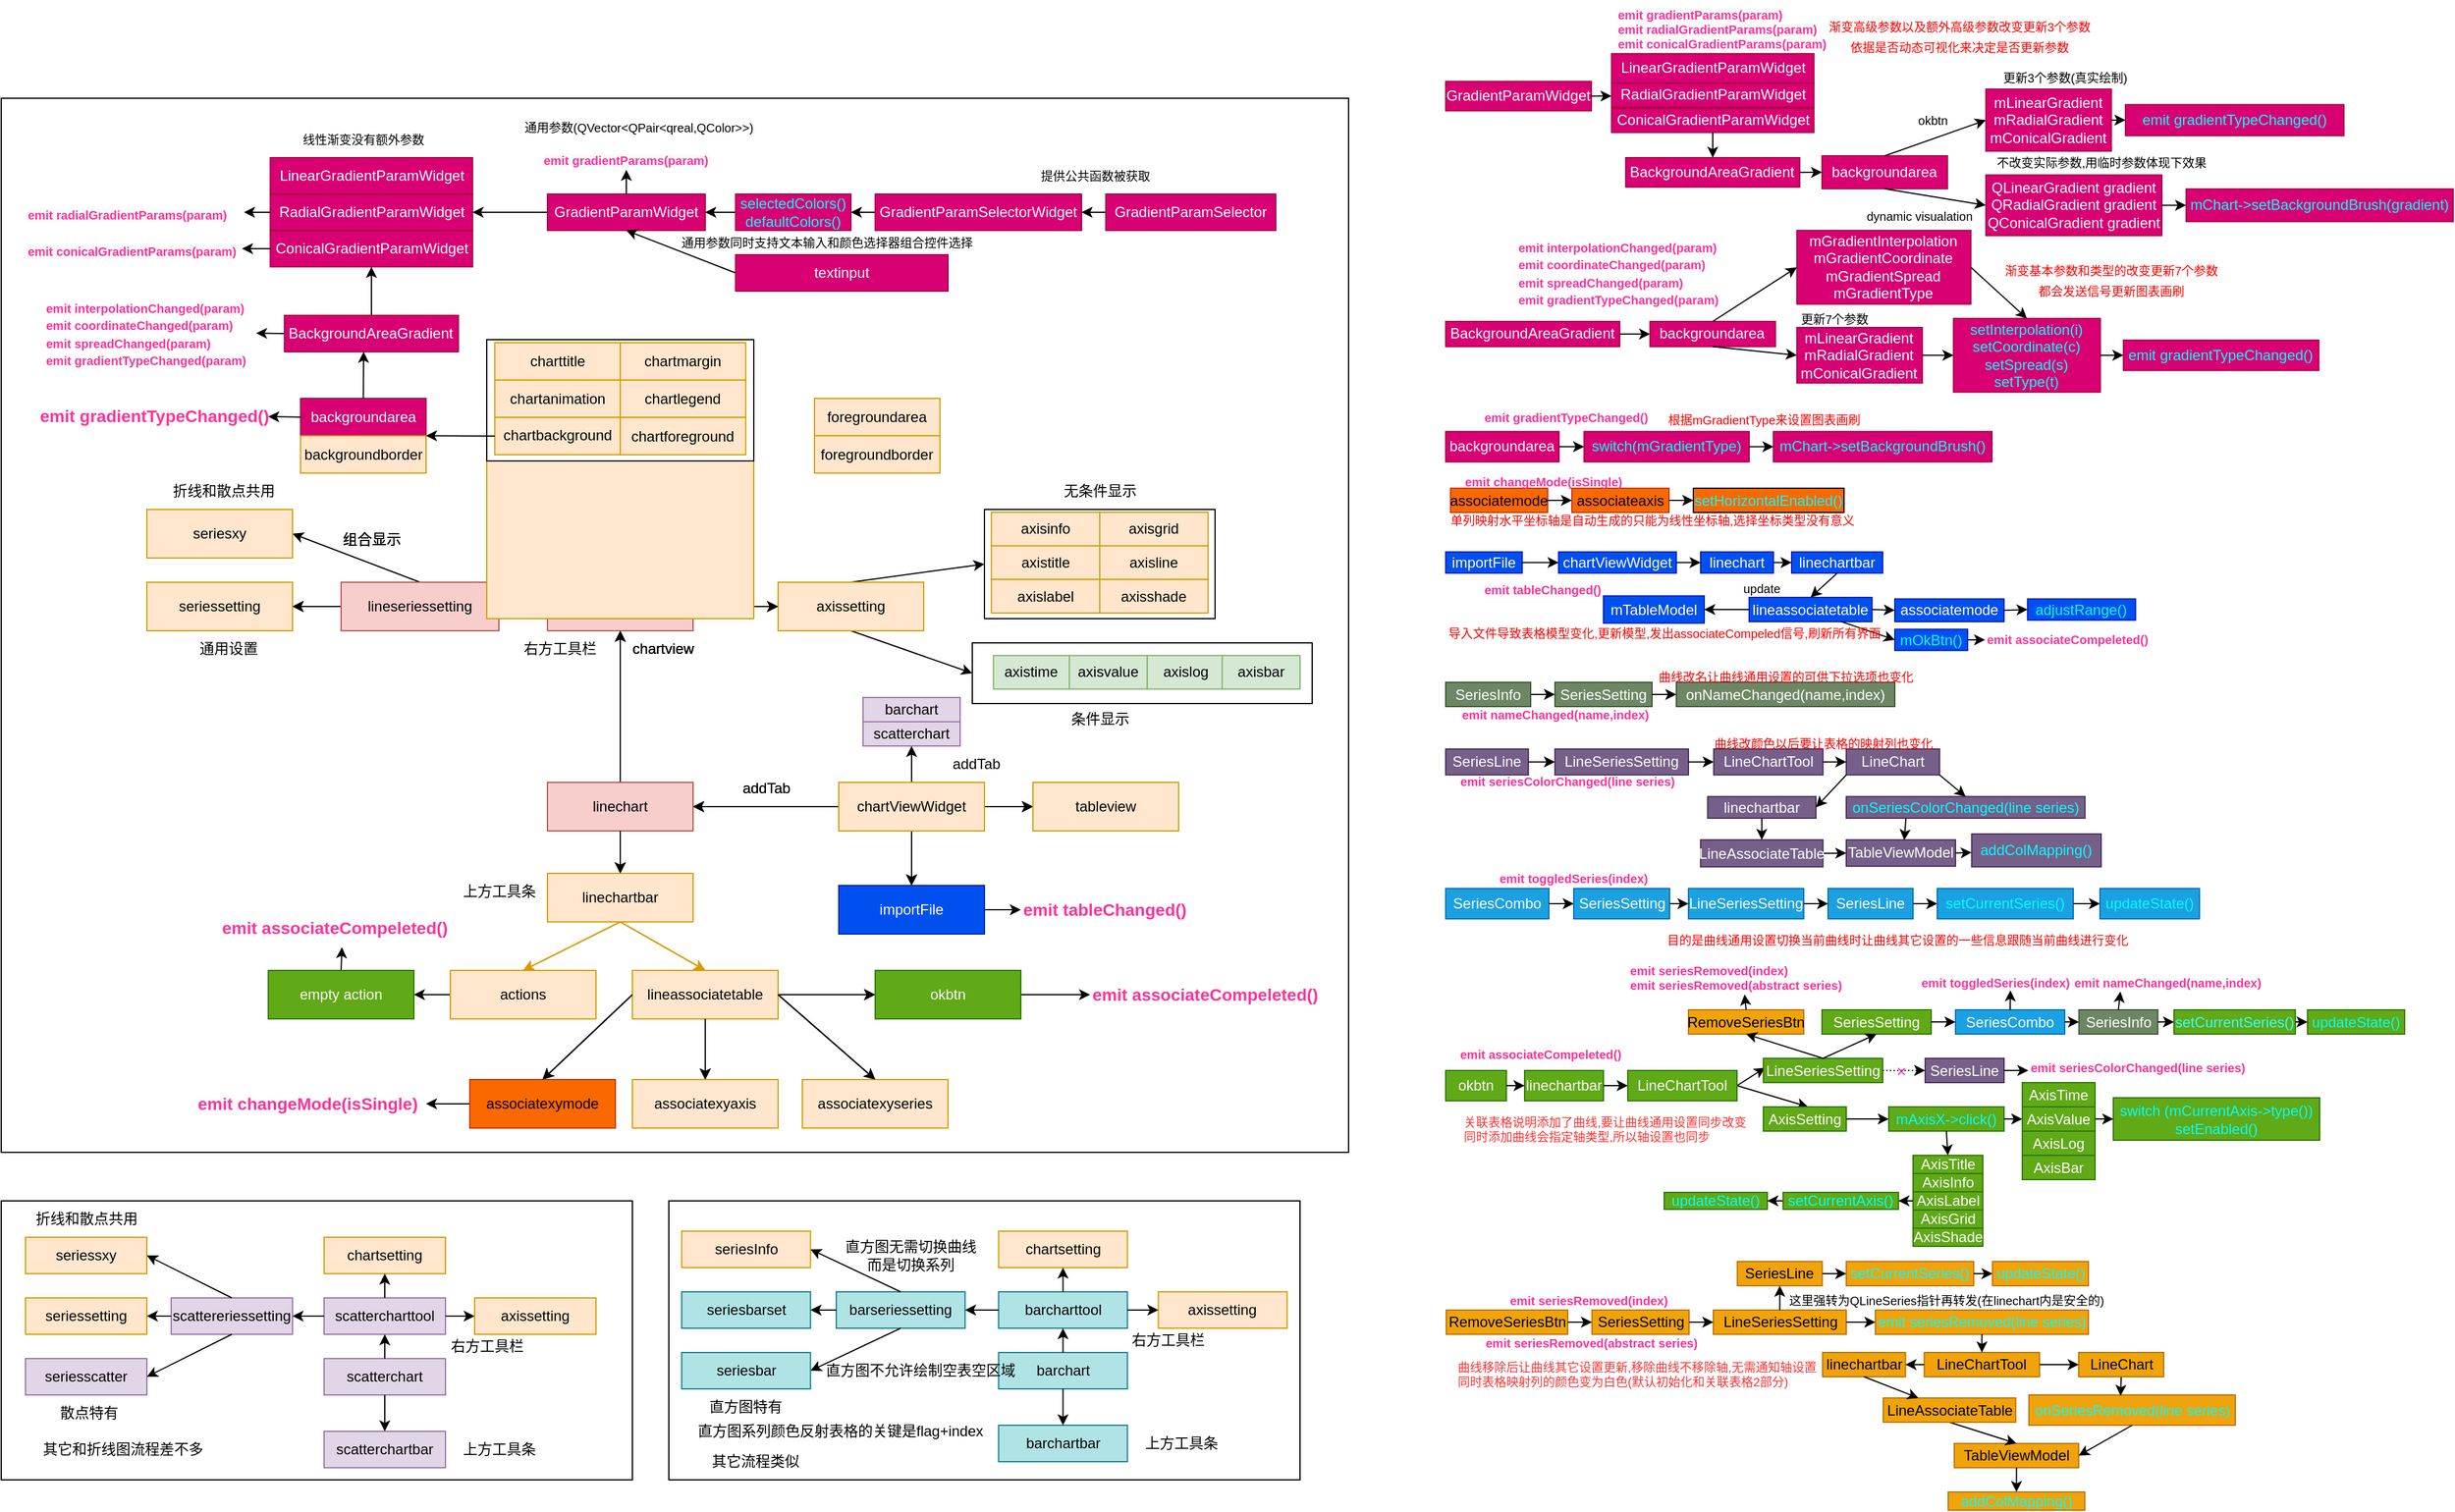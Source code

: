 <mxfile>
    <diagram id="-vgKKdyY2wyiJ_e43Tnr" name="第 1 页">
        <mxGraphModel dx="3587" dy="-206" grid="1" gridSize="10" guides="1" tooltips="1" connect="1" arrows="1" fold="1" page="1" pageScale="1" pageWidth="1169" pageHeight="827" math="0" shadow="0">
            <root>
                <mxCell id="0"/>
                <mxCell id="1" parent="0"/>
                <mxCell id="798" value="" style="whiteSpace=wrap;html=1;" vertex="1" parent="1">
                    <mxGeometry x="-2320" y="1011" width="1110" height="869" as="geometry"/>
                </mxCell>
                <mxCell id="3" value="seriessetting" style="whiteSpace=wrap;html=1;fillColor=#ffe6cc;strokeColor=#d79b00;container=0;rounded=0;" parent="1" vertex="1">
                    <mxGeometry x="-2200" y="1410" width="120" height="40" as="geometry"/>
                </mxCell>
                <mxCell id="72" style="edgeStyle=none;html=1;exitX=0;exitY=0.5;exitDx=0;exitDy=0;entryX=1;entryY=0.5;entryDx=0;entryDy=0;rounded=0;" parent="1" source="4" target="3" edge="1">
                    <mxGeometry relative="1" as="geometry"/>
                </mxCell>
                <mxCell id="4" value="lineseriessetting" style="whiteSpace=wrap;html=1;fillColor=#f8cecc;strokeColor=#b85450;container=0;rounded=0;" parent="1" vertex="1">
                    <mxGeometry x="-2040" y="1410" width="130" height="40" as="geometry"/>
                </mxCell>
                <mxCell id="70" style="edgeStyle=none;html=1;exitX=0;exitY=0.5;exitDx=0;exitDy=0;entryX=1;entryY=0.5;entryDx=0;entryDy=0;rounded=0;" parent="1" source="8" target="4" edge="1">
                    <mxGeometry relative="1" as="geometry"/>
                </mxCell>
                <mxCell id="8" value="linecharttool" style="whiteSpace=wrap;html=1;fillColor=#f8cecc;strokeColor=#b85450;container=0;rounded=0;" parent="1" vertex="1">
                    <mxGeometry x="-1870" y="1410" width="120" height="40" as="geometry"/>
                </mxCell>
                <mxCell id="10" value="chartsetting" style="whiteSpace=wrap;html=1;fillColor=#ffe6cc;strokeColor=#d79b00;container=0;rounded=0;" parent="1" vertex="1">
                    <mxGeometry x="-1870" y="1340" width="120" height="40" as="geometry"/>
                </mxCell>
                <mxCell id="75" style="edgeStyle=none;html=1;exitX=0.5;exitY=0;exitDx=0;exitDy=0;entryX=0.5;entryY=1;entryDx=0;entryDy=0;rounded=0;" parent="1" source="8" target="10" edge="1">
                    <mxGeometry relative="1" as="geometry"/>
                </mxCell>
                <mxCell id="11" value="axissetting" style="whiteSpace=wrap;html=1;fillColor=#ffe6cc;strokeColor=#d79b00;container=0;rounded=0;" parent="1" vertex="1">
                    <mxGeometry x="-1680" y="1410" width="120" height="40" as="geometry"/>
                </mxCell>
                <mxCell id="78" style="edgeStyle=none;html=1;exitX=1;exitY=0.5;exitDx=0;exitDy=0;entryX=0;entryY=0.5;entryDx=0;entryDy=0;rounded=0;" parent="1" source="8" target="11" edge="1">
                    <mxGeometry relative="1" as="geometry"/>
                </mxCell>
                <mxCell id="66" style="edgeStyle=none;html=1;exitX=0.5;exitY=0;exitDx=0;exitDy=0;entryX=0.5;entryY=1;entryDx=0;entryDy=0;rounded=0;" parent="1" source="15" target="8" edge="1">
                    <mxGeometry relative="1" as="geometry"/>
                </mxCell>
                <mxCell id="15" value="linechart" style="whiteSpace=wrap;html=1;fillColor=#f8cecc;strokeColor=#b85450;container=0;rounded=0;" parent="1" vertex="1">
                    <mxGeometry x="-1870" y="1575" width="120" height="40" as="geometry"/>
                </mxCell>
                <mxCell id="17" value="chartbar" style="whiteSpace=wrap;html=1;fillColor=#ffe6cc;strokeColor=#d79b00;container=0;rounded=0;" parent="1" vertex="1">
                    <mxGeometry x="-1870" y="1650" width="120" height="40" as="geometry"/>
                </mxCell>
                <mxCell id="63" style="edgeStyle=none;html=1;exitX=0.5;exitY=1;exitDx=0;exitDy=0;entryX=0.5;entryY=0;entryDx=0;entryDy=0;rounded=0;" parent="1" source="15" target="17" edge="1">
                    <mxGeometry relative="1" as="geometry"/>
                </mxCell>
                <mxCell id="19" value="actions" style="whiteSpace=wrap;html=1;fillColor=#ffe6cc;strokeColor=#d79b00;container=0;rounded=0;" parent="1" vertex="1">
                    <mxGeometry x="-1950" y="1730" width="120" height="40" as="geometry"/>
                </mxCell>
                <mxCell id="68" style="edgeStyle=none;html=1;exitX=0.5;exitY=1;exitDx=0;exitDy=0;entryX=0.5;entryY=0;entryDx=0;entryDy=0;fillColor=#ffe6cc;strokeColor=#d79b00;rounded=0;" parent="1" source="17" target="19" edge="1">
                    <mxGeometry relative="1" as="geometry"/>
                </mxCell>
                <mxCell id="20" value="associatetable" style="whiteSpace=wrap;html=1;fillColor=#ffe6cc;strokeColor=#d79b00;container=0;rounded=0;" parent="1" vertex="1">
                    <mxGeometry x="-1800" y="1730" width="120" height="40" as="geometry"/>
                </mxCell>
                <mxCell id="69" style="edgeStyle=none;html=1;exitX=0.5;exitY=1;exitDx=0;exitDy=0;entryX=0.5;entryY=0;entryDx=0;entryDy=0;fillColor=#ffe6cc;strokeColor=#d79b00;rounded=0;" parent="1" source="17" target="20" edge="1">
                    <mxGeometry relative="1" as="geometry"/>
                </mxCell>
                <mxCell id="65" style="edgeStyle=none;html=1;exitX=1;exitY=0.5;exitDx=0;exitDy=0;entryX=0;entryY=0.5;entryDx=0;entryDy=0;rounded=0;" parent="1" target="25" edge="1">
                    <mxGeometry relative="1" as="geometry">
                        <mxPoint x="-1525.0" y="1595" as="sourcePoint"/>
                    </mxGeometry>
                </mxCell>
                <mxCell id="25" value="tableview" style="whiteSpace=wrap;html=1;fillColor=#ffe6cc;strokeColor=#d79b00;container=0;rounded=0;" parent="1" vertex="1">
                    <mxGeometry x="-1470" y="1575" width="120" height="40" as="geometry"/>
                </mxCell>
                <mxCell id="27" value="chartview" style="text;html=1;align=center;verticalAlign=middle;resizable=0;points=[];autosize=1;strokeColor=none;fillColor=none;container=0;rounded=0;" parent="1" vertex="1">
                    <mxGeometry x="-1810" y="1450" width="70" height="30" as="geometry"/>
                </mxCell>
                <mxCell id="29" value="importFile" style="whiteSpace=wrap;html=1;fillColor=#ffe6cc;strokeColor=#d79b00;container=0;rounded=0;" parent="1" vertex="1">
                    <mxGeometry x="-1630" y="1660" width="120" height="40" as="geometry"/>
                </mxCell>
                <mxCell id="47" value="seriesline" style="whiteSpace=wrap;html=1;fillColor=#f8cecc;strokeColor=#b85450;container=0;rounded=0;" parent="1" vertex="1">
                    <mxGeometry x="-2200" y="1350" width="120" height="40" as="geometry"/>
                </mxCell>
                <mxCell id="90" style="edgeStyle=none;html=1;exitX=0;exitY=0.5;exitDx=0;exitDy=0;entryX=1;entryY=0.5;entryDx=0;entryDy=0;rounded=0;" parent="1" source="89" target="15" edge="1">
                    <mxGeometry relative="1" as="geometry"/>
                </mxCell>
                <mxCell id="91" style="edgeStyle=none;html=1;exitX=0.5;exitY=1;exitDx=0;exitDy=0;entryX=0.5;entryY=0;entryDx=0;entryDy=0;rounded=0;" parent="1" source="89" target="29" edge="1">
                    <mxGeometry relative="1" as="geometry"/>
                </mxCell>
                <mxCell id="89" value="chartViewWidget" style="whiteSpace=wrap;html=1;fillColor=#ffe6cc;strokeColor=#d79b00;container=0;rounded=0;" parent="1" vertex="1">
                    <mxGeometry x="-1630" y="1575" width="120" height="40" as="geometry"/>
                </mxCell>
                <mxCell id="92" value="addTab" style="text;html=1;align=center;verticalAlign=middle;resizable=0;points=[];autosize=1;strokeColor=none;fillColor=none;container=0;rounded=0;" parent="1" vertex="1">
                    <mxGeometry x="-1720" y="1565" width="60" height="30" as="geometry"/>
                </mxCell>
                <mxCell id="100" value="组合显示" style="text;html=1;align=center;verticalAlign=middle;resizable=0;points=[];autosize=1;strokeColor=none;fillColor=none;container=0;rounded=0;" parent="1" vertex="1">
                    <mxGeometry x="-2050" y="1360" width="70" height="30" as="geometry"/>
                </mxCell>
                <mxCell id="101" value="associatemode" style="whiteSpace=wrap;html=1;fillColor=#ffe6cc;strokeColor=#d79b00;container=0;rounded=0;" parent="1" vertex="1">
                    <mxGeometry x="-1934" y="1820" width="120" height="40" as="geometry"/>
                </mxCell>
                <mxCell id="105" style="edgeStyle=none;html=1;exitX=0;exitY=0.5;exitDx=0;exitDy=0;entryX=0.5;entryY=0;entryDx=0;entryDy=0;rounded=0;" parent="1" source="20" target="101" edge="1">
                    <mxGeometry relative="1" as="geometry"/>
                </mxCell>
                <mxCell id="102" value="associateaxis" style="whiteSpace=wrap;html=1;fillColor=#ffe6cc;strokeColor=#d79b00;container=0;rounded=0;" parent="1" vertex="1">
                    <mxGeometry x="-1800" y="1820" width="120" height="40" as="geometry"/>
                </mxCell>
                <mxCell id="104" style="edgeStyle=none;html=1;exitX=0.5;exitY=1;exitDx=0;exitDy=0;entryX=0.5;entryY=0;entryDx=0;entryDy=0;rounded=0;" parent="1" source="20" target="102" edge="1">
                    <mxGeometry relative="1" as="geometry"/>
                </mxCell>
                <mxCell id="103" value="associateseries" style="whiteSpace=wrap;html=1;fillColor=#ffe6cc;strokeColor=#d79b00;container=0;rounded=0;" parent="1" vertex="1">
                    <mxGeometry x="-1660" y="1820" width="120" height="40" as="geometry"/>
                </mxCell>
                <mxCell id="106" style="edgeStyle=none;html=1;exitX=1;exitY=0.5;exitDx=0;exitDy=0;entryX=0.5;entryY=0;entryDx=0;entryDy=0;rounded=0;" parent="1" source="20" target="103" edge="1">
                    <mxGeometry relative="1" as="geometry"/>
                </mxCell>
                <mxCell id="109" value="okbtn" style="rounded=0;whiteSpace=wrap;html=1;fillColor=#60a917;fontColor=#ffffff;strokeColor=#2D7600;container=0;" parent="1" vertex="1">
                    <mxGeometry x="-1600" y="1730" width="120" height="40" as="geometry"/>
                </mxCell>
                <mxCell id="191" style="edgeStyle=none;html=1;exitX=1;exitY=0.5;exitDx=0;exitDy=0;entryX=0;entryY=0.5;entryDx=0;entryDy=0;fontSize=14;fontColor=#000000;rounded=0;" parent="1" source="20" target="109" edge="1">
                    <mxGeometry relative="1" as="geometry"/>
                </mxCell>
                <mxCell id="115" value="&lt;pre style=&quot;margin: 0px; text-indent: 0px; font-size: 14px;&quot;&gt;&lt;font face=&quot;Helvetica&quot; color=&quot;#ff3399&quot;&gt;&lt;b&gt;emit associateCompeleted()&lt;/b&gt;&lt;/font&gt;&lt;/pre&gt;" style="text;whiteSpace=wrap;html=1;container=0;rounded=0;" parent="1" vertex="1">
                    <mxGeometry x="-1423" y="1735" width="190" height="30" as="geometry"/>
                </mxCell>
                <mxCell id="209" value="seriessetting" style="whiteSpace=wrap;html=1;fillColor=#ffe6cc;strokeColor=#d79b00;container=0;rounded=0;" parent="1" vertex="1">
                    <mxGeometry x="-2200" y="1410" width="120" height="40" as="geometry"/>
                </mxCell>
                <mxCell id="210" style="edgeStyle=none;html=1;exitX=0;exitY=0.5;exitDx=0;exitDy=0;entryX=1;entryY=0.5;entryDx=0;entryDy=0;rounded=0;" parent="1" source="212" target="209" edge="1">
                    <mxGeometry relative="1" as="geometry"/>
                </mxCell>
                <mxCell id="212" value="lineseriessetting" style="whiteSpace=wrap;html=1;fillColor=#f8cecc;strokeColor=#b85450;container=0;rounded=0;" parent="1" vertex="1">
                    <mxGeometry x="-2040" y="1410" width="130" height="40" as="geometry"/>
                </mxCell>
                <mxCell id="213" style="edgeStyle=none;html=1;exitX=0;exitY=0.5;exitDx=0;exitDy=0;entryX=1;entryY=0.5;entryDx=0;entryDy=0;rounded=0;" parent="1" source="216" target="212" edge="1">
                    <mxGeometry relative="1" as="geometry"/>
                </mxCell>
                <mxCell id="216" value="linecharttool" style="whiteSpace=wrap;html=1;fillColor=#f8cecc;strokeColor=#b85450;container=0;rounded=0;" parent="1" vertex="1">
                    <mxGeometry x="-1870" y="1410" width="120" height="40" as="geometry"/>
                </mxCell>
                <mxCell id="217" value="chartsetting" style="whiteSpace=wrap;html=1;fillColor=#ffe6cc;strokeColor=#d79b00;container=0;rounded=0;" parent="1" vertex="1">
                    <mxGeometry x="-1870" y="1340" width="120" height="40" as="geometry"/>
                </mxCell>
                <mxCell id="214" style="edgeStyle=none;html=1;exitX=0.5;exitY=0;exitDx=0;exitDy=0;entryX=0.5;entryY=1;entryDx=0;entryDy=0;rounded=0;" parent="1" source="216" target="217" edge="1">
                    <mxGeometry relative="1" as="geometry"/>
                </mxCell>
                <mxCell id="221" value="axissetting" style="whiteSpace=wrap;html=1;fillColor=#ffe6cc;strokeColor=#d79b00;container=0;rounded=0;" parent="1" vertex="1">
                    <mxGeometry x="-1680" y="1410" width="120" height="40" as="geometry"/>
                </mxCell>
                <mxCell id="215" style="edgeStyle=none;html=1;exitX=1;exitY=0.5;exitDx=0;exitDy=0;entryX=0;entryY=0.5;entryDx=0;entryDy=0;rounded=0;" parent="1" source="216" target="221" edge="1">
                    <mxGeometry relative="1" as="geometry"/>
                </mxCell>
                <mxCell id="223" style="edgeStyle=none;html=1;exitX=0.5;exitY=0;exitDx=0;exitDy=0;entryX=0.5;entryY=1;entryDx=0;entryDy=0;rounded=0;" parent="1" source="224" target="216" edge="1">
                    <mxGeometry relative="1" as="geometry"/>
                </mxCell>
                <mxCell id="224" value="linechart" style="whiteSpace=wrap;html=1;fillColor=#f8cecc;strokeColor=#b85450;container=0;rounded=0;" parent="1" vertex="1">
                    <mxGeometry x="-1870" y="1575" width="120" height="40" as="geometry"/>
                </mxCell>
                <mxCell id="227" value="chartbar" style="whiteSpace=wrap;html=1;fillColor=#ffe6cc;strokeColor=#d79b00;container=0;rounded=0;" parent="1" vertex="1">
                    <mxGeometry x="-1870" y="1650" width="120" height="40" as="geometry"/>
                </mxCell>
                <mxCell id="222" style="edgeStyle=none;html=1;exitX=0.5;exitY=1;exitDx=0;exitDy=0;entryX=0.5;entryY=0;entryDx=0;entryDy=0;rounded=0;" parent="1" source="224" target="227" edge="1">
                    <mxGeometry relative="1" as="geometry"/>
                </mxCell>
                <mxCell id="228" value="actions" style="whiteSpace=wrap;html=1;fillColor=#ffe6cc;strokeColor=#d79b00;container=0;rounded=0;" parent="1" vertex="1">
                    <mxGeometry x="-1950" y="1730" width="120" height="40" as="geometry"/>
                </mxCell>
                <mxCell id="225" style="edgeStyle=none;html=1;exitX=0.5;exitY=1;exitDx=0;exitDy=0;entryX=0.5;entryY=0;entryDx=0;entryDy=0;fillColor=#ffe6cc;strokeColor=#d79b00;rounded=0;" parent="1" source="227" target="228" edge="1">
                    <mxGeometry relative="1" as="geometry"/>
                </mxCell>
                <mxCell id="233" value="associatetable" style="whiteSpace=wrap;html=1;fillColor=#ffe6cc;strokeColor=#d79b00;container=0;rounded=0;" parent="1" vertex="1">
                    <mxGeometry x="-1800" y="1730" width="120" height="40" as="geometry"/>
                </mxCell>
                <mxCell id="226" style="edgeStyle=none;html=1;exitX=0.5;exitY=1;exitDx=0;exitDy=0;entryX=0.5;entryY=0;entryDx=0;entryDy=0;fillColor=#ffe6cc;strokeColor=#d79b00;rounded=0;" parent="1" source="227" target="233" edge="1">
                    <mxGeometry relative="1" as="geometry"/>
                </mxCell>
                <mxCell id="234" style="edgeStyle=none;html=1;exitX=1;exitY=0.5;exitDx=0;exitDy=0;entryX=0;entryY=0.5;entryDx=0;entryDy=0;rounded=0;" parent="1" target="235" edge="1">
                    <mxGeometry relative="1" as="geometry">
                        <mxPoint x="-1525.0" y="1595" as="sourcePoint"/>
                    </mxGeometry>
                </mxCell>
                <mxCell id="235" value="tableview" style="whiteSpace=wrap;html=1;fillColor=#ffe6cc;strokeColor=#d79b00;container=0;rounded=0;" parent="1" vertex="1">
                    <mxGeometry x="-1470" y="1575" width="120" height="40" as="geometry"/>
                </mxCell>
                <mxCell id="236" value="chartview" style="text;html=1;align=center;verticalAlign=middle;resizable=0;points=[];autosize=1;strokeColor=none;fillColor=none;container=0;rounded=0;" parent="1" vertex="1">
                    <mxGeometry x="-1810" y="1450" width="70" height="30" as="geometry"/>
                </mxCell>
                <mxCell id="237" value="importFile" style="whiteSpace=wrap;html=1;fillColor=#ffe6cc;strokeColor=#d79b00;container=0;rounded=0;" parent="1" vertex="1">
                    <mxGeometry x="-1630" y="1660" width="120" height="40" as="geometry"/>
                </mxCell>
                <mxCell id="241" value="seriesline" style="whiteSpace=wrap;html=1;fillColor=#f8cecc;strokeColor=#b85450;container=0;rounded=0;" parent="1" vertex="1">
                    <mxGeometry x="-2200" y="1350" width="120" height="40" as="geometry"/>
                </mxCell>
                <mxCell id="243" style="edgeStyle=none;html=1;exitX=0;exitY=0.5;exitDx=0;exitDy=0;entryX=1;entryY=0.5;entryDx=0;entryDy=0;rounded=0;" parent="1" source="245" target="224" edge="1">
                    <mxGeometry relative="1" as="geometry"/>
                </mxCell>
                <mxCell id="244" style="edgeStyle=none;html=1;exitX=0.5;exitY=1;exitDx=0;exitDy=0;entryX=0.5;entryY=0;entryDx=0;entryDy=0;rounded=0;" parent="1" source="245" target="237" edge="1">
                    <mxGeometry relative="1" as="geometry"/>
                </mxCell>
                <mxCell id="245" value="chartViewWidget" style="whiteSpace=wrap;html=1;fillColor=#ffe6cc;strokeColor=#d79b00;container=0;rounded=0;" parent="1" vertex="1">
                    <mxGeometry x="-1630" y="1575" width="120" height="40" as="geometry"/>
                </mxCell>
                <mxCell id="246" value="addTab" style="text;html=1;align=center;verticalAlign=middle;resizable=0;points=[];autosize=1;strokeColor=none;fillColor=none;container=0;rounded=0;" parent="1" vertex="1">
                    <mxGeometry x="-1720" y="1565" width="60" height="30" as="geometry"/>
                </mxCell>
                <mxCell id="250" value="组合显示" style="text;html=1;align=center;verticalAlign=middle;resizable=0;points=[];autosize=1;strokeColor=none;fillColor=none;container=0;rounded=0;" parent="1" vertex="1">
                    <mxGeometry x="-2050" y="1360" width="70" height="30" as="geometry"/>
                </mxCell>
                <mxCell id="251" value="associatemode" style="whiteSpace=wrap;html=1;fillColor=#ffe6cc;strokeColor=#d79b00;container=0;rounded=0;" parent="1" vertex="1">
                    <mxGeometry x="-1934" y="1820" width="120" height="40" as="geometry"/>
                </mxCell>
                <mxCell id="230" style="edgeStyle=none;html=1;exitX=0;exitY=0.5;exitDx=0;exitDy=0;entryX=0.5;entryY=0;entryDx=0;entryDy=0;rounded=0;" parent="1" source="233" target="251" edge="1">
                    <mxGeometry relative="1" as="geometry"/>
                </mxCell>
                <mxCell id="252" value="associateaxis" style="whiteSpace=wrap;html=1;fillColor=#ffe6cc;strokeColor=#d79b00;container=0;rounded=0;" parent="1" vertex="1">
                    <mxGeometry x="-1800" y="1820" width="120" height="40" as="geometry"/>
                </mxCell>
                <mxCell id="229" style="edgeStyle=none;html=1;exitX=0.5;exitY=1;exitDx=0;exitDy=0;entryX=0.5;entryY=0;entryDx=0;entryDy=0;rounded=0;" parent="1" source="233" target="252" edge="1">
                    <mxGeometry relative="1" as="geometry"/>
                </mxCell>
                <mxCell id="253" value="associateseries" style="whiteSpace=wrap;html=1;fillColor=#ffe6cc;strokeColor=#d79b00;container=0;rounded=0;" parent="1" vertex="1">
                    <mxGeometry x="-1660" y="1820" width="120" height="40" as="geometry"/>
                </mxCell>
                <mxCell id="231" style="edgeStyle=none;html=1;exitX=1;exitY=0.5;exitDx=0;exitDy=0;entryX=0.5;entryY=0;entryDx=0;entryDy=0;rounded=0;" parent="1" source="233" target="253" edge="1">
                    <mxGeometry relative="1" as="geometry"/>
                </mxCell>
                <mxCell id="258" value="okbtn" style="rounded=0;whiteSpace=wrap;html=1;fillColor=#60a917;fontColor=#ffffff;strokeColor=#2D7600;container=0;" parent="1" vertex="1">
                    <mxGeometry x="-1600" y="1730" width="120" height="40" as="geometry"/>
                </mxCell>
                <mxCell id="232" style="edgeStyle=none;html=1;exitX=1;exitY=0.5;exitDx=0;exitDy=0;entryX=0;entryY=0.5;entryDx=0;entryDy=0;fontSize=14;fontColor=#000000;rounded=0;" parent="1" source="233" target="258" edge="1">
                    <mxGeometry relative="1" as="geometry"/>
                </mxCell>
                <mxCell id="259" value="seriessetting" style="whiteSpace=wrap;html=1;fillColor=#ffe6cc;strokeColor=#d79b00;container=0;rounded=0;" parent="1" vertex="1">
                    <mxGeometry x="-2200" y="1410" width="120" height="40" as="geometry"/>
                </mxCell>
                <mxCell id="260" style="edgeStyle=none;html=1;exitX=0;exitY=0.5;exitDx=0;exitDy=0;entryX=1;entryY=0.5;entryDx=0;entryDy=0;rounded=0;" parent="1" source="262" target="259" edge="1">
                    <mxGeometry relative="1" as="geometry"/>
                </mxCell>
                <mxCell id="441" style="edgeStyle=none;html=1;exitX=0.5;exitY=0;exitDx=0;exitDy=0;entryX=1;entryY=0.5;entryDx=0;entryDy=0;fontFamily=Helvetica;fontSize=14;fontColor=#FF0000;rounded=0;" parent="1" source="262" target="291" edge="1">
                    <mxGeometry relative="1" as="geometry"/>
                </mxCell>
                <mxCell id="262" value="lineseriessetting" style="whiteSpace=wrap;html=1;fillColor=#f8cecc;strokeColor=#b85450;container=0;rounded=0;" parent="1" vertex="1">
                    <mxGeometry x="-2040" y="1410" width="130" height="40" as="geometry"/>
                </mxCell>
                <mxCell id="263" style="edgeStyle=none;html=1;exitX=0;exitY=0.5;exitDx=0;exitDy=0;entryX=1;entryY=0.5;entryDx=0;entryDy=0;rounded=0;" parent="1" source="266" target="262" edge="1">
                    <mxGeometry relative="1" as="geometry"/>
                </mxCell>
                <mxCell id="266" value="linecharttool" style="whiteSpace=wrap;html=1;fillColor=#f8cecc;strokeColor=#b85450;container=0;rounded=0;" parent="1" vertex="1">
                    <mxGeometry x="-1870" y="1410" width="120" height="40" as="geometry"/>
                </mxCell>
                <mxCell id="511" style="edgeStyle=none;html=1;exitX=0.5;exitY=0;exitDx=0;exitDy=0;entryX=0.5;entryY=1;entryDx=0;entryDy=0;fontFamily=Helvetica;fontSize=14;fontColor=#00FFFF;rounded=0;" parent="1" source="267" target="504" edge="1">
                    <mxGeometry relative="1" as="geometry"/>
                </mxCell>
                <mxCell id="267" value="chartsetting" style="whiteSpace=wrap;html=1;fillColor=#ffe6cc;strokeColor=#d79b00;container=0;rounded=0;" parent="1" vertex="1">
                    <mxGeometry x="-1870" y="1340" width="120" height="40" as="geometry"/>
                </mxCell>
                <mxCell id="264" style="edgeStyle=none;html=1;exitX=0.5;exitY=0;exitDx=0;exitDy=0;entryX=0.5;entryY=1;entryDx=0;entryDy=0;rounded=0;" parent="1" source="266" target="267" edge="1">
                    <mxGeometry relative="1" as="geometry"/>
                </mxCell>
                <mxCell id="475" style="edgeStyle=none;html=1;exitX=0.5;exitY=1;exitDx=0;exitDy=0;entryX=0;entryY=0.5;entryDx=0;entryDy=0;fontFamily=Helvetica;fontSize=14;fontColor=#00FFFF;rounded=0;" parent="1" source="271" target="471" edge="1">
                    <mxGeometry relative="1" as="geometry"/>
                </mxCell>
                <mxCell id="492" style="edgeStyle=none;html=1;exitX=0.5;exitY=0;exitDx=0;exitDy=0;entryX=0;entryY=0.5;entryDx=0;entryDy=0;fontFamily=Helvetica;fontSize=14;fontColor=#00FFFF;rounded=0;" parent="1" source="271" target="485" edge="1">
                    <mxGeometry relative="1" as="geometry"/>
                </mxCell>
                <mxCell id="271" value="axissetting" style="whiteSpace=wrap;html=1;fillColor=#ffe6cc;strokeColor=#d79b00;container=0;rounded=0;" parent="1" vertex="1">
                    <mxGeometry x="-1680" y="1410" width="120" height="40" as="geometry"/>
                </mxCell>
                <mxCell id="265" style="edgeStyle=none;html=1;exitX=1;exitY=0.5;exitDx=0;exitDy=0;entryX=0;entryY=0.5;entryDx=0;entryDy=0;rounded=0;" parent="1" source="266" target="271" edge="1">
                    <mxGeometry relative="1" as="geometry"/>
                </mxCell>
                <mxCell id="273" style="edgeStyle=none;html=1;exitX=0.5;exitY=0;exitDx=0;exitDy=0;entryX=0.5;entryY=1;entryDx=0;entryDy=0;rounded=0;" parent="1" source="274" target="266" edge="1">
                    <mxGeometry relative="1" as="geometry"/>
                </mxCell>
                <mxCell id="274" value="linechart" style="whiteSpace=wrap;html=1;fillColor=#f8cecc;strokeColor=#b85450;container=0;rounded=0;" parent="1" vertex="1">
                    <mxGeometry x="-1870" y="1575" width="120" height="40" as="geometry"/>
                </mxCell>
                <mxCell id="277" value="linechartbar" style="whiteSpace=wrap;html=1;fillColor=#ffe6cc;strokeColor=#d79b00;container=0;rounded=0;" parent="1" vertex="1">
                    <mxGeometry x="-1870" y="1650" width="120" height="40" as="geometry"/>
                </mxCell>
                <mxCell id="272" style="edgeStyle=none;html=1;exitX=0.5;exitY=1;exitDx=0;exitDy=0;entryX=0.5;entryY=0;entryDx=0;entryDy=0;rounded=0;" parent="1" source="274" target="277" edge="1">
                    <mxGeometry relative="1" as="geometry"/>
                </mxCell>
                <mxCell id="718" style="edgeStyle=none;html=1;exitX=0;exitY=0.5;exitDx=0;exitDy=0;entryX=1;entryY=0.5;entryDx=0;entryDy=0;fontFamily=Helvetica;fontSize=10;fontColor=#FF3399;rounded=0;" parent="1" source="278" target="460" edge="1">
                    <mxGeometry relative="1" as="geometry"/>
                </mxCell>
                <mxCell id="278" value="actions" style="whiteSpace=wrap;html=1;fillColor=#ffe6cc;strokeColor=#d79b00;container=0;rounded=0;" parent="1" vertex="1">
                    <mxGeometry x="-1950" y="1730" width="120" height="40" as="geometry"/>
                </mxCell>
                <mxCell id="275" style="edgeStyle=none;html=1;exitX=0.5;exitY=1;exitDx=0;exitDy=0;entryX=0.5;entryY=0;entryDx=0;entryDy=0;fillColor=#ffe6cc;strokeColor=#d79b00;rounded=0;" parent="1" source="277" target="278" edge="1">
                    <mxGeometry relative="1" as="geometry"/>
                </mxCell>
                <mxCell id="283" value="lineassociatetable" style="whiteSpace=wrap;html=1;fillColor=#ffe6cc;strokeColor=#d79b00;container=0;rounded=0;" parent="1" vertex="1">
                    <mxGeometry x="-1800" y="1730" width="120" height="40" as="geometry"/>
                </mxCell>
                <mxCell id="276" style="edgeStyle=none;html=1;exitX=0.5;exitY=1;exitDx=0;exitDy=0;entryX=0.5;entryY=0;entryDx=0;entryDy=0;fillColor=#ffe6cc;strokeColor=#d79b00;rounded=0;" parent="1" source="277" target="283" edge="1">
                    <mxGeometry relative="1" as="geometry"/>
                </mxCell>
                <mxCell id="284" style="edgeStyle=none;html=1;exitX=1;exitY=0.5;exitDx=0;exitDy=0;entryX=0;entryY=0.5;entryDx=0;entryDy=0;rounded=0;" parent="1" target="285" edge="1">
                    <mxGeometry relative="1" as="geometry">
                        <mxPoint x="-1525.0" y="1595" as="sourcePoint"/>
                    </mxGeometry>
                </mxCell>
                <mxCell id="285" value="tableview" style="whiteSpace=wrap;html=1;fillColor=#ffe6cc;strokeColor=#d79b00;container=0;rounded=0;" parent="1" vertex="1">
                    <mxGeometry x="-1470" y="1575" width="120" height="40" as="geometry"/>
                </mxCell>
                <mxCell id="286" value="chartview" style="text;html=1;align=center;verticalAlign=middle;resizable=0;points=[];autosize=1;strokeColor=none;fillColor=none;container=0;rounded=0;" parent="1" vertex="1">
                    <mxGeometry x="-1810" y="1450" width="70" height="30" as="geometry"/>
                </mxCell>
                <mxCell id="436" style="edgeStyle=none;html=1;exitX=1;exitY=0.5;exitDx=0;exitDy=0;entryX=0;entryY=0.5;entryDx=0;entryDy=0;fontFamily=Helvetica;fontSize=14;fontColor=#FF0000;rounded=0;" parent="1" source="287" target="435" edge="1">
                    <mxGeometry relative="1" as="geometry"/>
                </mxCell>
                <mxCell id="287" value="importFile" style="whiteSpace=wrap;html=1;fillColor=#0050ef;strokeColor=#001DBC;fontColor=#ffffff;container=0;rounded=0;" parent="1" vertex="1">
                    <mxGeometry x="-1630" y="1660" width="120" height="40" as="geometry"/>
                </mxCell>
                <mxCell id="291" value="seriesxy" style="whiteSpace=wrap;html=1;fillColor=#ffe6cc;strokeColor=#d79b00;container=0;rounded=0;" parent="1" vertex="1">
                    <mxGeometry x="-2200" y="1350" width="120" height="40" as="geometry"/>
                </mxCell>
                <mxCell id="293" style="edgeStyle=none;html=1;exitX=0;exitY=0.5;exitDx=0;exitDy=0;entryX=1;entryY=0.5;entryDx=0;entryDy=0;rounded=0;" parent="1" source="295" target="274" edge="1">
                    <mxGeometry relative="1" as="geometry"/>
                </mxCell>
                <mxCell id="294" style="edgeStyle=none;html=1;exitX=0.5;exitY=1;exitDx=0;exitDy=0;entryX=0.5;entryY=0;entryDx=0;entryDy=0;rounded=0;" parent="1" source="295" target="287" edge="1">
                    <mxGeometry relative="1" as="geometry"/>
                </mxCell>
                <mxCell id="729" style="edgeStyle=none;html=1;exitX=0.5;exitY=0;exitDx=0;exitDy=0;entryX=0.5;entryY=1;entryDx=0;entryDy=0;" edge="1" parent="1" source="295" target="727">
                    <mxGeometry relative="1" as="geometry">
                        <mxPoint x="-1570.19" y="1550" as="targetPoint"/>
                    </mxGeometry>
                </mxCell>
                <mxCell id="295" value="chartViewWidget" style="whiteSpace=wrap;html=1;fillColor=#ffe6cc;strokeColor=#d79b00;container=0;rounded=0;" parent="1" vertex="1">
                    <mxGeometry x="-1630" y="1575" width="120" height="40" as="geometry"/>
                </mxCell>
                <mxCell id="296" value="addTab" style="text;html=1;align=center;verticalAlign=middle;resizable=0;points=[];autosize=1;strokeColor=none;fillColor=none;container=0;rounded=0;" parent="1" vertex="1">
                    <mxGeometry x="-1546.63" y="1545" width="60" height="30" as="geometry"/>
                </mxCell>
                <mxCell id="299" value="条件显示" style="text;html=1;align=center;verticalAlign=middle;resizable=0;points=[];autosize=1;strokeColor=none;fillColor=none;container=0;rounded=0;" parent="1" vertex="1">
                    <mxGeometry x="-1450" y="1507.5" width="70" height="30" as="geometry"/>
                </mxCell>
                <mxCell id="300" value="组合显示" style="text;html=1;align=center;verticalAlign=middle;resizable=0;points=[];autosize=1;strokeColor=none;fillColor=none;container=0;rounded=0;" parent="1" vertex="1">
                    <mxGeometry x="-2050" y="1360" width="70" height="30" as="geometry"/>
                </mxCell>
                <mxCell id="426" style="edgeStyle=none;html=1;exitX=0;exitY=0.5;exitDx=0;exitDy=0;entryX=1;entryY=0.5;entryDx=0;entryDy=0;fontFamily=Helvetica;fontSize=14;fontColor=#00FFFF;rounded=0;" parent="1" source="301" target="425" edge="1">
                    <mxGeometry relative="1" as="geometry"/>
                </mxCell>
                <mxCell id="301" value="associatexymode" style="whiteSpace=wrap;html=1;fillColor=#fa6800;strokeColor=#C73500;fontColor=#000000;container=0;rounded=0;" parent="1" vertex="1">
                    <mxGeometry x="-1934" y="1820" width="120" height="40" as="geometry"/>
                </mxCell>
                <mxCell id="280" style="edgeStyle=none;html=1;exitX=0;exitY=0.5;exitDx=0;exitDy=0;entryX=0.5;entryY=0;entryDx=0;entryDy=0;rounded=0;" parent="1" source="283" target="301" edge="1">
                    <mxGeometry relative="1" as="geometry"/>
                </mxCell>
                <mxCell id="302" value="associatexyaxis" style="whiteSpace=wrap;html=1;fillColor=#ffe6cc;strokeColor=#d79b00;container=0;rounded=0;" parent="1" vertex="1">
                    <mxGeometry x="-1800" y="1820" width="120" height="40" as="geometry"/>
                </mxCell>
                <mxCell id="279" style="edgeStyle=none;html=1;exitX=0.5;exitY=1;exitDx=0;exitDy=0;entryX=0.5;entryY=0;entryDx=0;entryDy=0;rounded=0;" parent="1" source="283" target="302" edge="1">
                    <mxGeometry relative="1" as="geometry"/>
                </mxCell>
                <mxCell id="303" value="associatexyseries" style="whiteSpace=wrap;html=1;fillColor=#ffe6cc;strokeColor=#d79b00;container=0;rounded=0;" parent="1" vertex="1">
                    <mxGeometry x="-1660" y="1820" width="120" height="40" as="geometry"/>
                </mxCell>
                <mxCell id="281" style="edgeStyle=none;html=1;exitX=1;exitY=0.5;exitDx=0;exitDy=0;entryX=0.5;entryY=0;entryDx=0;entryDy=0;rounded=0;" parent="1" source="283" target="303" edge="1">
                    <mxGeometry relative="1" as="geometry"/>
                </mxCell>
                <mxCell id="312" style="edgeStyle=none;html=1;exitX=1;exitY=0.5;exitDx=0;exitDy=0;entryX=0;entryY=0.5;entryDx=0;entryDy=0;fontFamily=Helvetica;fontSize=18;fontColor=#000000;rounded=0;" parent="1" source="308" target="115" edge="1">
                    <mxGeometry relative="1" as="geometry"/>
                </mxCell>
                <mxCell id="308" value="okbtn" style="rounded=0;whiteSpace=wrap;html=1;fillColor=#60a917;fontColor=#ffffff;strokeColor=#2D7600;container=0;" parent="1" vertex="1">
                    <mxGeometry x="-1600" y="1730" width="120" height="40" as="geometry"/>
                </mxCell>
                <mxCell id="282" style="edgeStyle=none;html=1;exitX=1;exitY=0.5;exitDx=0;exitDy=0;entryX=0;entryY=0.5;entryDx=0;entryDy=0;fontSize=14;fontColor=#000000;rounded=0;" parent="1" source="283" target="308" edge="1">
                    <mxGeometry relative="1" as="geometry"/>
                </mxCell>
                <mxCell id="425" value="&lt;pre style=&quot;margin: 0px; text-indent: 0px; font-size: 14px;&quot;&gt;&lt;font face=&quot;Helvetica&quot; color=&quot;#ff3399&quot;&gt;&lt;b&gt;emit changeMode(isSingle)&lt;/b&gt;&lt;/font&gt;&lt;/pre&gt;" style="text;whiteSpace=wrap;html=1;container=0;rounded=0;" parent="1" vertex="1">
                    <mxGeometry x="-2160" y="1825" width="190" height="30" as="geometry"/>
                </mxCell>
                <mxCell id="435" value="&lt;pre style=&quot;margin: 0px; text-indent: 0px; font-size: 14px;&quot;&gt;&lt;font face=&quot;Helvetica&quot; color=&quot;#ff3399&quot;&gt;&lt;b&gt;emit tableChanged()&lt;/b&gt;&lt;/font&gt;&lt;/pre&gt;" style="text;whiteSpace=wrap;html=1;container=0;rounded=0;" parent="1" vertex="1">
                    <mxGeometry x="-1480" y="1665" width="190" height="30" as="geometry"/>
                </mxCell>
                <mxCell id="462" style="edgeStyle=none;html=1;exitX=0.5;exitY=0;exitDx=0;exitDy=0;entryX=0.53;entryY=1.031;entryDx=0;entryDy=0;entryPerimeter=0;fontFamily=Helvetica;fontSize=14;fontColor=#00FFFF;rounded=0;" parent="1" source="460" target="461" edge="1">
                    <mxGeometry relative="1" as="geometry"/>
                </mxCell>
                <mxCell id="460" value="empty action" style="whiteSpace=wrap;html=1;fillColor=#60a917;strokeColor=#2D7600;fontColor=#ffffff;container=0;rounded=0;" parent="1" vertex="1">
                    <mxGeometry x="-2100" y="1730" width="120" height="40" as="geometry"/>
                </mxCell>
                <mxCell id="461" value="&lt;pre style=&quot;margin: 0px; text-indent: 0px; font-size: 14px;&quot;&gt;&lt;pre style=&quot;border-color: var(--border-color); margin-top: 0px; margin-bottom: 0px;&quot;&gt;&lt;font style=&quot;border-color: var(--border-color);&quot; face=&quot;Helvetica&quot; color=&quot;#ff3399&quot;&gt;&lt;b style=&quot;border-color: var(--border-color);&quot;&gt;emit associateCompeleted()&lt;/b&gt;&lt;/font&gt;&lt;/pre&gt;&lt;/pre&gt;" style="text;whiteSpace=wrap;html=1;container=0;rounded=0;" parent="1" vertex="1">
                    <mxGeometry x="-2140" y="1680" width="190" height="30" as="geometry"/>
                </mxCell>
                <mxCell id="490" value="" style="group;fillColor=#ffe6cc;strokeColor=#d79b00;rounded=0;" parent="1" vertex="1" connectable="0">
                    <mxGeometry x="-1510" y="1350" width="190" height="90" as="geometry"/>
                </mxCell>
                <mxCell id="484" value="" style="group;rounded=0;" parent="490" vertex="1" connectable="0">
                    <mxGeometry width="190" height="90" as="geometry"/>
                </mxCell>
                <mxCell id="485" value="" style="whiteSpace=wrap;html=1;strokeColor=#000000;fontFamily=Helvetica;fontSize=14;fontColor=#00FFFF;rounded=0;" parent="484" vertex="1">
                    <mxGeometry width="190" height="90.0" as="geometry"/>
                </mxCell>
                <mxCell id="476" value="axisinfo" style="whiteSpace=wrap;html=1;fillColor=#ffe6cc;strokeColor=#d79b00;container=0;rounded=0;" parent="490" vertex="1">
                    <mxGeometry x="5.724" y="2.3" width="89.276" height="27.69" as="geometry"/>
                </mxCell>
                <mxCell id="477" value="axisgrid" style="whiteSpace=wrap;html=1;fillColor=#ffe6cc;strokeColor=#d79b00;container=0;rounded=0;" parent="490" vertex="1">
                    <mxGeometry x="95" y="2.31" width="89.276" height="27.69" as="geometry"/>
                </mxCell>
                <mxCell id="478" value="axistitle" style="whiteSpace=wrap;html=1;fillColor=#ffe6cc;strokeColor=#d79b00;container=0;rounded=0;" parent="490" vertex="1">
                    <mxGeometry x="5.724" y="30.0" width="89.276" height="27.69" as="geometry"/>
                </mxCell>
                <mxCell id="479" value="axisline" style="whiteSpace=wrap;html=1;fillColor=#ffe6cc;strokeColor=#d79b00;container=0;rounded=0;" parent="490" vertex="1">
                    <mxGeometry x="95" y="30.01" width="89.276" height="27.69" as="geometry"/>
                </mxCell>
                <mxCell id="480" value="axislabel" style="whiteSpace=wrap;html=1;fillColor=#ffe6cc;strokeColor=#d79b00;container=0;rounded=0;" parent="490" vertex="1">
                    <mxGeometry x="5.724" y="57.7" width="89.276" height="27.69" as="geometry"/>
                </mxCell>
                <mxCell id="481" value="axisshade" style="whiteSpace=wrap;html=1;fillColor=#ffe6cc;strokeColor=#d79b00;container=0;rounded=0;" parent="490" vertex="1">
                    <mxGeometry x="95" y="57.71" width="89.276" height="27.69" as="geometry"/>
                </mxCell>
                <mxCell id="493" value="无条件显示" style="text;html=1;align=center;verticalAlign=middle;resizable=0;points=[];autosize=1;strokeColor=none;fillColor=none;container=0;rounded=0;" parent="1" vertex="1">
                    <mxGeometry x="-1455" y="1320" width="80" height="30" as="geometry"/>
                </mxCell>
                <mxCell id="502" value="" style="group;fillColor=#ffe6cc;strokeColor=#d79b00;rounded=0;" parent="1" vertex="1" connectable="0">
                    <mxGeometry x="-1920" y="1210" width="220" height="230" as="geometry"/>
                </mxCell>
                <mxCell id="503" value="" style="group;rounded=0;" parent="502" vertex="1" connectable="0">
                    <mxGeometry width="220.0" height="100" as="geometry"/>
                </mxCell>
                <mxCell id="504" value="" style="whiteSpace=wrap;html=1;strokeColor=#000000;fontFamily=Helvetica;fontSize=14;fontColor=#00FFFF;rounded=0;" parent="503" vertex="1">
                    <mxGeometry width="220.0" height="100.0" as="geometry"/>
                </mxCell>
                <mxCell id="505" value="charttitle" style="whiteSpace=wrap;html=1;fillColor=#ffe6cc;strokeColor=#d79b00;container=0;rounded=0;" parent="502" vertex="1">
                    <mxGeometry x="6.627" y="2.556" width="103.373" height="30.767" as="geometry"/>
                </mxCell>
                <mxCell id="506" value="chartmargin" style="whiteSpace=wrap;html=1;fillColor=#ffe6cc;strokeColor=#d79b00;container=0;rounded=0;" parent="502" vertex="1">
                    <mxGeometry x="110.0" y="2.567" width="103.373" height="30.767" as="geometry"/>
                </mxCell>
                <mxCell id="507" value="chartanimation" style="whiteSpace=wrap;html=1;fillColor=#ffe6cc;strokeColor=#d79b00;container=0;rounded=0;" parent="502" vertex="1">
                    <mxGeometry x="6.627" y="33.333" width="103.373" height="30.767" as="geometry"/>
                </mxCell>
                <mxCell id="508" value="chartlegend" style="whiteSpace=wrap;html=1;fillColor=#ffe6cc;strokeColor=#d79b00;container=0;rounded=0;" parent="502" vertex="1">
                    <mxGeometry x="110.0" y="33.344" width="103.373" height="30.767" as="geometry"/>
                </mxCell>
                <mxCell id="509" value="chartbackground" style="whiteSpace=wrap;html=1;fillColor=#ffe6cc;strokeColor=#d79b00;container=0;rounded=0;" parent="502" vertex="1">
                    <mxGeometry x="6.627" y="64.111" width="103.373" height="30.767" as="geometry"/>
                </mxCell>
                <mxCell id="510" value="chartforeground" style="whiteSpace=wrap;html=1;fillColor=#ffe6cc;strokeColor=#d79b00;container=0;rounded=0;" parent="502" vertex="1">
                    <mxGeometry x="110.0" y="64.122" width="103.373" height="30.767" as="geometry"/>
                </mxCell>
                <mxCell id="514" value="" style="group;rounded=0;" parent="1" vertex="1" connectable="0">
                    <mxGeometry x="-2073.372" y="1258.466" width="103.372" height="61.537" as="geometry"/>
                </mxCell>
                <mxCell id="512" value="backgroundarea" style="whiteSpace=wrap;html=1;fillColor=#d80073;strokeColor=#A50040;container=0;fontColor=#ffffff;rounded=0;" parent="514" vertex="1">
                    <mxGeometry width="103.373" height="30.767" as="geometry"/>
                </mxCell>
                <mxCell id="513" value="backgroundborder" style="whiteSpace=wrap;html=1;fillColor=#ffe6cc;strokeColor=#d79b00;container=0;rounded=0;" parent="514" vertex="1">
                    <mxGeometry y="30.77" width="103.373" height="30.767" as="geometry"/>
                </mxCell>
                <mxCell id="515" style="edgeStyle=none;html=1;exitX=0;exitY=0.5;exitDx=0;exitDy=0;fontFamily=Helvetica;fontSize=14;fontColor=#00FFFF;entryX=1;entryY=0;entryDx=0;entryDy=0;rounded=0;" parent="1" source="509" target="513" edge="1">
                    <mxGeometry relative="1" as="geometry">
                        <mxPoint x="-1960" y="1289.37" as="targetPoint"/>
                    </mxGeometry>
                </mxCell>
                <mxCell id="516" value="" style="group;rounded=0;" parent="1" vertex="1" connectable="0">
                    <mxGeometry x="-1650.003" y="1258.466" width="103.372" height="61.537" as="geometry"/>
                </mxCell>
                <mxCell id="517" value="foregroundarea" style="whiteSpace=wrap;html=1;fillColor=#ffe6cc;strokeColor=#d79b00;container=0;rounded=0;" parent="516" vertex="1">
                    <mxGeometry width="103.373" height="30.767" as="geometry"/>
                </mxCell>
                <mxCell id="518" value="foregroundborder" style="whiteSpace=wrap;html=1;fillColor=#ffe6cc;strokeColor=#d79b00;container=0;rounded=0;" parent="516" vertex="1">
                    <mxGeometry y="30.77" width="103.373" height="30.767" as="geometry"/>
                </mxCell>
                <mxCell id="534" style="edgeStyle=none;html=1;exitX=0;exitY=0.5;exitDx=0;exitDy=0;fontFamily=Helvetica;fontSize=10;fontColor=#00FFFF;rounded=0;" parent="1" source="519" edge="1">
                    <mxGeometry relative="1" as="geometry">
                        <mxPoint x="-2110" y="1204.685" as="targetPoint"/>
                    </mxGeometry>
                </mxCell>
                <mxCell id="560" style="edgeStyle=none;html=1;exitX=0.5;exitY=0;exitDx=0;exitDy=0;entryX=0.5;entryY=1;entryDx=0;entryDy=0;fontFamily=Helvetica;fontSize=10;fontColor=#FFFFFF;rounded=0;" parent="1" source="519" target="558" edge="1">
                    <mxGeometry relative="1" as="geometry"/>
                </mxCell>
                <mxCell id="519" value="BackgroundAreaGradient" style="whiteSpace=wrap;html=1;fillColor=#d80073;strokeColor=#A50040;container=0;fontColor=#ffffff;rounded=0;" parent="1" vertex="1">
                    <mxGeometry x="-2086.69" y="1190" width="143.37" height="30" as="geometry"/>
                </mxCell>
                <mxCell id="520" style="edgeStyle=none;html=1;exitX=0.5;exitY=0;exitDx=0;exitDy=0;entryX=0.455;entryY=1;entryDx=0;entryDy=0;entryPerimeter=0;fontFamily=Helvetica;fontSize=14;fontColor=#00FFFF;rounded=0;" parent="1" source="512" target="519" edge="1">
                    <mxGeometry relative="1" as="geometry"/>
                </mxCell>
                <mxCell id="521" value="&lt;pre style=&quot;margin: 0px; text-indent: 0px; font-size: 14px;&quot;&gt;&lt;font color=&quot;#ff3399&quot; face=&quot;Helvetica&quot;&gt;&lt;b&gt;emit gradientTypeChanged()&lt;/b&gt;&lt;/font&gt;&lt;/pre&gt;" style="text;whiteSpace=wrap;html=1;container=0;rounded=0;" parent="1" vertex="1">
                    <mxGeometry x="-2290" y="1258.47" width="190" height="30" as="geometry"/>
                </mxCell>
                <mxCell id="522" style="edgeStyle=none;html=1;exitX=0;exitY=0.5;exitDx=0;exitDy=0;entryX=1;entryY=0.5;entryDx=0;entryDy=0;fontFamily=Helvetica;fontSize=14;fontColor=#FF3399;rounded=0;" parent="1" source="512" target="521" edge="1">
                    <mxGeometry relative="1" as="geometry"/>
                </mxCell>
                <mxCell id="545" value="&lt;b style=&quot;border-color: var(--border-color); font-family: Helvetica; font-style: normal; font-variant-ligatures: normal; font-variant-caps: normal; letter-spacing: normal; orphans: 2; text-align: left; text-indent: 0px; text-transform: none; widows: 2; word-spacing: 0px; -webkit-text-stroke-width: 0px; background-color: rgb(251, 251, 251); text-decoration-thickness: initial; text-decoration-style: initial; text-decoration-color: initial; color: rgb(255, 51, 153); font-size: 10px;&quot;&gt;&lt;span style=&quot;border-color: var(--border-color);&quot;&gt;emit&amp;nbsp;&lt;/span&gt;&lt;span style=&quot;border-color: var(--border-color); background-color: initial;&quot;&gt;radialGradientParams&lt;/span&gt;&lt;b style=&quot;border-color: var(--border-color); background-color: initial;&quot;&gt;(param)&lt;br style=&quot;border-color: var(--border-color);&quot;&gt;&lt;/b&gt;&lt;br&gt;&lt;/b&gt;" style="text;whiteSpace=wrap;html=1;fontSize=10;fontFamily=Helvetica;fontColor=#00FFFF;rounded=0;" parent="1" vertex="1">
                    <mxGeometry x="-2300" y="1095" width="180" height="20" as="geometry"/>
                </mxCell>
                <mxCell id="546" value="&lt;pre style=&quot;margin: 0px; text-indent: 0px; font-size: 14px;&quot;&gt;&lt;/pre&gt;&lt;font style=&quot;font-size: 10px;&quot; color=&quot;#ff3399&quot;&gt;&lt;b style=&quot;&quot;&gt;&lt;span style=&quot;&quot;&gt;emit &lt;/span&gt;interpolationChanged(param)&lt;br&gt;&lt;/b&gt;&lt;/font&gt;&lt;b style=&quot;border-color: var(--border-color); color: rgb(255, 51, 153); font-size: 10px;&quot;&gt;&lt;span style=&quot;border-color: var(--border-color);&quot;&gt;emit &lt;/span&gt;coordinateChanged(param)&lt;br&gt;&lt;/b&gt;&lt;b style=&quot;border-color: var(--border-color); color: rgb(255, 51, 153); font-size: 10px;&quot;&gt;&lt;span style=&quot;border-color: var(--border-color);&quot;&gt;emit&amp;nbsp;&lt;/span&gt;&lt;span style=&quot;background-color: initial;&quot;&gt;spread&lt;/span&gt;&lt;b style=&quot;background-color: initial; border-color: var(--border-color);&quot;&gt;Changed(param)&lt;/b&gt;&lt;br&gt;&lt;/b&gt;&lt;b style=&quot;border-color: var(--border-color); color: rgb(255, 51, 153); font-size: 10px;&quot;&gt;&lt;span style=&quot;border-color: var(--border-color);&quot;&gt;emit&amp;nbsp;&lt;/span&gt;&lt;span style=&quot;background-color: initial;&quot;&gt;gradientType&lt;/span&gt;&lt;b style=&quot;background-color: initial; border-color: var(--border-color);&quot;&gt;Changed(param)&lt;/b&gt;&lt;/b&gt;&lt;b style=&quot;border-color: var(--border-color); color: rgb(255, 51, 153); font-size: 10px;&quot;&gt;&lt;br&gt;&lt;/b&gt;" style="text;whiteSpace=wrap;html=1;container=0;rounded=0;" parent="1" vertex="1">
                    <mxGeometry x="-2285" y="1170" width="180" height="70" as="geometry"/>
                </mxCell>
                <mxCell id="559" value="" style="group;rounded=0;" parent="1" vertex="1" connectable="0">
                    <mxGeometry x="-2098.35" y="1060" width="166.69" height="90" as="geometry"/>
                </mxCell>
                <mxCell id="554" value="LinearGradientParamWidget" style="whiteSpace=wrap;html=1;fillColor=#d80073;strokeColor=#A50040;container=0;fontColor=#ffffff;rounded=0;" parent="559" vertex="1">
                    <mxGeometry width="166.69" height="30" as="geometry"/>
                </mxCell>
                <mxCell id="557" value="&lt;pre style=&quot;margin-top: 0px; margin-bottom: 0px;&quot;&gt;&lt;font face=&quot;Helvetica&quot;&gt;RadialGradientParamWidget&lt;/font&gt;&lt;br&gt;&lt;/pre&gt;" style="whiteSpace=wrap;html=1;fillColor=#d80073;strokeColor=#A50040;container=0;fontColor=#ffffff;rounded=0;" parent="559" vertex="1">
                    <mxGeometry y="30" width="166.69" height="30" as="geometry"/>
                </mxCell>
                <mxCell id="558" value="ConicalGradientParamWidget" style="whiteSpace=wrap;html=1;fillColor=#d80073;strokeColor=#A50040;container=0;fontColor=#ffffff;rounded=0;" parent="559" vertex="1">
                    <mxGeometry y="60" width="166.69" height="30" as="geometry"/>
                </mxCell>
                <mxCell id="563" style="edgeStyle=none;html=1;exitX=0;exitY=0.5;exitDx=0;exitDy=0;entryX=1;entryY=0.5;entryDx=0;entryDy=0;fontFamily=Helvetica;fontSize=10;fontColor=#FFFFFF;rounded=0;" parent="1" source="561" target="557" edge="1">
                    <mxGeometry relative="1" as="geometry"/>
                </mxCell>
                <mxCell id="565" style="edgeStyle=none;html=1;exitX=0.5;exitY=0;exitDx=0;exitDy=0;entryX=0.5;entryY=1;entryDx=0;entryDy=0;fontFamily=Helvetica;fontSize=10;fontColor=#FFFFFF;rounded=0;" parent="1" source="561" target="564" edge="1">
                    <mxGeometry relative="1" as="geometry"/>
                </mxCell>
                <mxCell id="561" value="GradientParamWidget" style="whiteSpace=wrap;html=1;fillColor=#d80073;strokeColor=#A50040;container=0;fontColor=#ffffff;rounded=0;" parent="1" vertex="1">
                    <mxGeometry x="-1870" y="1090" width="130" height="30" as="geometry"/>
                </mxCell>
                <mxCell id="564" value="&lt;b style=&quot;border-color: var(--border-color); font-family: Helvetica; font-size: 10px; font-style: normal; font-variant-ligatures: normal; font-variant-caps: normal; letter-spacing: normal; orphans: 2; text-align: left; text-indent: 0px; text-transform: none; widows: 2; word-spacing: 0px; -webkit-text-stroke-width: 0px; text-decoration-thickness: initial; text-decoration-style: initial; text-decoration-color: initial; background-color: rgb(251, 251, 251); color: rgb(255, 51, 153);&quot;&gt;&lt;span style=&quot;border-color: var(--border-color);&quot;&gt;emit&amp;nbsp;&lt;/span&gt;&lt;span style=&quot;border-color: var(--border-color); background-color: initial;&quot;&gt;gradientParams&lt;/span&gt;&lt;b style=&quot;border-color: var(--border-color); background-color: initial;&quot;&gt;(param)&lt;/b&gt;&lt;/b&gt;" style="text;whiteSpace=wrap;html=1;fontSize=10;fontFamily=Helvetica;fontColor=#FFFFFF;rounded=0;" parent="1" vertex="1">
                    <mxGeometry x="-1875" y="1050" width="140" height="20" as="geometry"/>
                </mxCell>
                <mxCell id="567" value="&lt;b style=&quot;border-color: var(--border-color); font-family: Helvetica; font-size: 10px; font-style: normal; font-variant-ligatures: normal; font-variant-caps: normal; letter-spacing: normal; orphans: 2; text-align: left; text-indent: 0px; text-transform: none; widows: 2; word-spacing: 0px; -webkit-text-stroke-width: 0px; text-decoration-thickness: initial; text-decoration-style: initial; text-decoration-color: initial; background-color: rgb(251, 251, 251); color: rgb(255, 51, 153);&quot;&gt;&lt;b style=&quot;border-color: var(--border-color);&quot;&gt;&lt;span style=&quot;border-color: var(--border-color);&quot;&gt;emit&amp;nbsp;&lt;/span&gt;&lt;span style=&quot;border-color: var(--border-color); background-color: initial;&quot;&gt;conicalGradientParams&lt;/span&gt;&lt;b style=&quot;border-color: var(--border-color); background-color: initial;&quot;&gt;(param)&lt;/b&gt;&lt;/b&gt;&lt;/b&gt;" style="text;whiteSpace=wrap;html=1;fontSize=10;fontFamily=Helvetica;fontColor=#FFFFFF;rounded=0;" parent="1" vertex="1">
                    <mxGeometry x="-2300" y="1125" width="178.35" height="20" as="geometry"/>
                </mxCell>
                <mxCell id="568" style="edgeStyle=none;html=1;exitX=0;exitY=0.5;exitDx=0;exitDy=0;fontFamily=Helvetica;fontSize=10;fontColor=#FFFFFF;rounded=0;" parent="1" source="557" target="545" edge="1">
                    <mxGeometry relative="1" as="geometry"/>
                </mxCell>
                <mxCell id="569" style="edgeStyle=none;html=1;exitX=0;exitY=0.5;exitDx=0;exitDy=0;entryX=1;entryY=0.5;entryDx=0;entryDy=0;fontFamily=Helvetica;fontSize=10;fontColor=#FFFFFF;rounded=0;" parent="1" source="558" target="567" edge="1">
                    <mxGeometry relative="1" as="geometry"/>
                </mxCell>
                <mxCell id="570" value="&lt;font color=&quot;#000000&quot;&gt;线性渐变没有额外参数&lt;/font&gt;" style="text;html=1;align=center;verticalAlign=middle;resizable=0;points=[];autosize=1;strokeColor=none;fillColor=none;fontSize=10;fontFamily=Helvetica;fontColor=#FFFFFF;rounded=0;" parent="1" vertex="1">
                    <mxGeometry x="-2081.69" y="1030" width="120" height="30" as="geometry"/>
                </mxCell>
                <mxCell id="571" value="通用参数(QVector&amp;lt;QPair&amp;lt;qreal,QColor&amp;gt;&amp;gt;)" style="text;html=1;align=center;verticalAlign=middle;resizable=0;points=[];autosize=1;strokeColor=none;fillColor=none;fontSize=10;fontFamily=Helvetica;fontColor=#000000;rounded=0;" parent="1" vertex="1">
                    <mxGeometry x="-1900" y="1020" width="210" height="30" as="geometry"/>
                </mxCell>
                <mxCell id="573" style="edgeStyle=none;html=1;exitX=0;exitY=0.5;exitDx=0;exitDy=0;entryX=1;entryY=0.5;entryDx=0;entryDy=0;fontFamily=Helvetica;fontSize=10;fontColor=#000000;rounded=0;" parent="1" source="572" target="561" edge="1">
                    <mxGeometry relative="1" as="geometry"/>
                </mxCell>
                <mxCell id="572" value="&lt;font style=&quot;border-color: var(--border-color);&quot; color=&quot;#00ffff&quot;&gt;selectedColors()&lt;br style=&quot;border-color: var(--border-color);&quot;&gt;&lt;/font&gt;&lt;pre style=&quot;border-color: var(--border-color); margin-top: 0px; margin-bottom: 0px;&quot;&gt;&lt;font style=&quot;border-color: var(--border-color);&quot; color=&quot;#00ffff&quot; face=&quot;Helvetica&quot;&gt;defaultColors()&lt;/font&gt;&lt;/pre&gt;" style="whiteSpace=wrap;html=1;fillColor=#d80073;strokeColor=#A50040;container=0;fontColor=#ffffff;rounded=0;" parent="1" vertex="1">
                    <mxGeometry x="-1715" y="1090" width="95" height="30" as="geometry"/>
                </mxCell>
                <mxCell id="575" style="edgeStyle=none;html=1;exitX=0;exitY=0.5;exitDx=0;exitDy=0;entryX=0.5;entryY=1;entryDx=0;entryDy=0;fontFamily=Helvetica;fontSize=10;fontColor=#000000;rounded=0;" parent="1" source="574" target="561" edge="1">
                    <mxGeometry relative="1" as="geometry"/>
                </mxCell>
                <mxCell id="574" value="textinput" style="whiteSpace=wrap;html=1;fillColor=#d80073;strokeColor=#A50040;container=0;fontColor=#ffffff;rounded=0;" parent="1" vertex="1">
                    <mxGeometry x="-1715" y="1140" width="175" height="30" as="geometry"/>
                </mxCell>
                <mxCell id="576" value="通用参数同时支持文本输入和颜色选择器组合控件选择" style="text;html=1;align=center;verticalAlign=middle;resizable=0;points=[];autosize=1;strokeColor=none;fillColor=none;fontSize=10;fontFamily=Helvetica;fontColor=#000000;rounded=0;" parent="1" vertex="1">
                    <mxGeometry x="-1770" y="1115" width="260" height="30" as="geometry"/>
                </mxCell>
                <mxCell id="578" style="edgeStyle=none;html=1;exitX=0;exitY=0.5;exitDx=0;exitDy=0;entryX=1;entryY=0.5;entryDx=0;entryDy=0;fontFamily=Helvetica;fontSize=10;fontColor=#000000;rounded=0;" parent="1" source="577" target="572" edge="1">
                    <mxGeometry relative="1" as="geometry"/>
                </mxCell>
                <mxCell id="577" value="GradientParamSelectorWidget" style="whiteSpace=wrap;html=1;fillColor=#d80073;strokeColor=#A50040;container=0;fontColor=#ffffff;rounded=0;" parent="1" vertex="1">
                    <mxGeometry x="-1600" y="1090" width="170" height="30" as="geometry"/>
                </mxCell>
                <mxCell id="580" style="edgeStyle=none;html=1;exitX=0;exitY=0.5;exitDx=0;exitDy=0;entryX=1;entryY=0.5;entryDx=0;entryDy=0;fontFamily=Helvetica;fontSize=10;fontColor=#FFFFFF;rounded=0;" parent="1" source="579" target="577" edge="1">
                    <mxGeometry relative="1" as="geometry"/>
                </mxCell>
                <mxCell id="579" value="GradientParamSelector" style="whiteSpace=wrap;html=1;fillColor=#d80073;strokeColor=#A50040;container=0;fontColor=#ffffff;rounded=0;" parent="1" vertex="1">
                    <mxGeometry x="-1410" y="1090" width="140" height="30" as="geometry"/>
                </mxCell>
                <mxCell id="581" value="&lt;font color=&quot;#000000&quot;&gt;提供公共函数被获取&lt;/font&gt;" style="text;html=1;align=center;verticalAlign=middle;resizable=0;points=[];autosize=1;strokeColor=none;fillColor=none;fontSize=10;fontFamily=Helvetica;fontColor=#FFFFFF;gradientColor=default;rounded=0;" parent="1" vertex="1">
                    <mxGeometry x="-1474" y="1060" width="110" height="30" as="geometry"/>
                </mxCell>
                <mxCell id="319" value="&lt;font style=&quot;font-size: 10px;&quot; color=&quot;#ff0000&quot;&gt;目的是曲线通用设置切换当前曲线时让曲线其它设置的一些信息跟随当前曲线进行变化&lt;/font&gt;" style="text;html=1;align=center;verticalAlign=middle;resizable=0;points=[];autosize=1;strokeColor=none;fillColor=none;fontSize=18;fontFamily=Helvetica;fontColor=#00FFFF;rounded=0;" parent="1" vertex="1">
                    <mxGeometry x="-958.31" y="1682.5" width="400" height="40" as="geometry"/>
                </mxCell>
                <mxCell id="645" value="" style="group;rounded=0;" parent="1" vertex="1" connectable="0">
                    <mxGeometry x="-1130" y="1527.5" width="621" height="160" as="geometry"/>
                </mxCell>
                <mxCell id="396" value="SeriesLine" style="rounded=0;whiteSpace=wrap;html=1;fillColor=#76608a;fontColor=#ffffff;strokeColor=#432D57;container=0;" parent="645" vertex="1">
                    <mxGeometry y="20" width="68.13" height="21.36" as="geometry"/>
                </mxCell>
                <mxCell id="398" value="LineSeriesSetting" style="rounded=0;whiteSpace=wrap;html=1;fillColor=#76608a;fontColor=#ffffff;strokeColor=#432D57;container=0;" parent="645" vertex="1">
                    <mxGeometry x="90" y="20" width="110" height="21.36" as="geometry"/>
                </mxCell>
                <mxCell id="399" style="edgeStyle=none;html=1;exitX=1;exitY=0.5;exitDx=0;exitDy=0;entryX=0;entryY=0.5;entryDx=0;entryDy=0;fontFamily=Helvetica;fontSize=14;fontColor=#FF0000;rounded=0;" parent="645" source="396" target="398" edge="1">
                    <mxGeometry relative="1" as="geometry"/>
                </mxCell>
                <mxCell id="400" value="LineChartTool" style="rounded=0;whiteSpace=wrap;html=1;fillColor=#76608a;fontColor=#ffffff;strokeColor=#432D57;container=0;" parent="645" vertex="1">
                    <mxGeometry x="220.81" y="20" width="90" height="21.36" as="geometry"/>
                </mxCell>
                <mxCell id="401" style="edgeStyle=none;html=1;exitX=1;exitY=0.5;exitDx=0;exitDy=0;fontFamily=Helvetica;fontSize=14;fontColor=#FF0000;rounded=0;" parent="645" source="398" target="400" edge="1">
                    <mxGeometry relative="1" as="geometry"/>
                </mxCell>
                <mxCell id="402" value="LineChart" style="rounded=0;whiteSpace=wrap;html=1;fillColor=#76608a;fontColor=#ffffff;strokeColor=#432D57;container=0;" parent="645" vertex="1">
                    <mxGeometry x="330" y="20" width="76.87" height="21.36" as="geometry"/>
                </mxCell>
                <mxCell id="408" style="edgeStyle=none;html=1;exitX=1;exitY=0.5;exitDx=0;exitDy=0;entryX=0;entryY=0.5;entryDx=0;entryDy=0;fontFamily=Helvetica;fontSize=14;fontColor=#FF0000;rounded=0;" parent="645" source="400" target="402" edge="1">
                    <mxGeometry relative="1" as="geometry"/>
                </mxCell>
                <mxCell id="407" value="&lt;font color=&quot;#00ffff&quot;&gt;onSeriesColorChanged(line series)&lt;/font&gt;" style="rounded=0;whiteSpace=wrap;html=1;fillColor=#76608a;fontColor=#ffffff;strokeColor=#432D57;container=0;" parent="645" vertex="1">
                    <mxGeometry x="330.0" y="59.189" width="196.69" height="17.838" as="geometry"/>
                </mxCell>
                <mxCell id="628" style="edgeStyle=none;html=1;exitX=1;exitY=1;exitDx=0;exitDy=0;entryX=0.5;entryY=0;entryDx=0;entryDy=0;fontFamily=Helvetica;fontSize=10;fontColor=#000000;rounded=0;" parent="645" source="402" target="407" edge="1">
                    <mxGeometry relative="1" as="geometry"/>
                </mxCell>
                <mxCell id="410" value="TableViewModel" style="rounded=0;whiteSpace=wrap;html=1;fillColor=#76608a;fontColor=#ffffff;strokeColor=#432D57;container=0;" parent="645" vertex="1">
                    <mxGeometry x="330" y="94.86" width="90" height="21.79" as="geometry"/>
                </mxCell>
                <mxCell id="634" style="edgeStyle=none;html=1;exitX=0.25;exitY=1;exitDx=0;exitDy=0;entryX=0.531;entryY=0.015;entryDx=0;entryDy=0;entryPerimeter=0;fontFamily=Helvetica;fontSize=10;fontColor=#000000;rounded=0;" parent="645" source="407" target="410" edge="1">
                    <mxGeometry relative="1" as="geometry"/>
                </mxCell>
                <mxCell id="411" value="&lt;font color=&quot;#00ffff&quot;&gt;addColMapping()&lt;/font&gt;" style="rounded=0;whiteSpace=wrap;html=1;fillColor=#76608a;fontColor=#ffffff;strokeColor=#432D57;container=0;" parent="645" vertex="1">
                    <mxGeometry x="433.31" y="90" width="106.69" height="27.16" as="geometry"/>
                </mxCell>
                <mxCell id="636" style="edgeStyle=none;html=1;exitX=1;exitY=0.5;exitDx=0;exitDy=0;fontFamily=Helvetica;fontSize=10;fontColor=#000000;rounded=0;" parent="645" source="410" target="411" edge="1">
                    <mxGeometry relative="1" as="geometry"/>
                </mxCell>
                <mxCell id="412" value="linechartbar" style="rounded=0;whiteSpace=wrap;html=1;fillColor=#76608a;fontColor=#ffffff;strokeColor=#432D57;container=0;" parent="645" vertex="1">
                    <mxGeometry x="215.81" y="59.19" width="89.19" height="17.84" as="geometry"/>
                </mxCell>
                <mxCell id="629" style="edgeStyle=none;html=1;exitX=0;exitY=1;exitDx=0;exitDy=0;entryX=1;entryY=0.5;entryDx=0;entryDy=0;fontFamily=Helvetica;fontSize=10;fontColor=#000000;rounded=0;" parent="645" source="402" target="412" edge="1">
                    <mxGeometry relative="1" as="geometry"/>
                </mxCell>
                <mxCell id="633" style="edgeStyle=none;html=1;exitX=1;exitY=0.5;exitDx=0;exitDy=0;entryX=0;entryY=0.5;entryDx=0;entryDy=0;fontFamily=Helvetica;fontSize=10;fontColor=#000000;rounded=0;" parent="645" source="418" target="410" edge="1">
                    <mxGeometry relative="1" as="geometry"/>
                </mxCell>
                <mxCell id="418" value="LineAssociateTable" style="rounded=0;whiteSpace=wrap;html=1;fillColor=#76608a;fontColor=#ffffff;strokeColor=#432D57;container=0;" parent="645" vertex="1">
                    <mxGeometry x="210" y="94.86" width="100.81" height="22.3" as="geometry"/>
                </mxCell>
                <mxCell id="424" value="&lt;span style=&quot;color: rgb(255, 0, 0);&quot;&gt;&lt;font style=&quot;font-size: 10px;&quot;&gt;曲线改颜色以后要让表格的映射列也变化&lt;/font&gt;&lt;/span&gt;" style="text;html=1;align=center;verticalAlign=middle;resizable=0;points=[];autosize=1;strokeColor=none;fillColor=none;fontSize=12;fontFamily=Helvetica;fontColor=#000000;container=0;rounded=0;" parent="645" vertex="1">
                    <mxGeometry x="210.5" width="200" height="30" as="geometry"/>
                </mxCell>
                <mxCell id="630" style="edgeStyle=none;html=1;exitX=0.5;exitY=1;exitDx=0;exitDy=0;entryX=0.5;entryY=0;entryDx=0;entryDy=0;fontFamily=Helvetica;fontSize=10;fontColor=#000000;rounded=0;" parent="645" source="412" target="418" edge="1">
                    <mxGeometry relative="1" as="geometry"/>
                </mxCell>
                <mxCell id="644" value="&lt;b style=&quot;border-color: var(--border-color); color: rgb(255, 51, 153); font-size: 14px;&quot;&gt;&lt;font style=&quot;border-color: var(--border-color); font-size: 10px;&quot;&gt;emit&amp;nbsp;seriesColorChanged(line series)&lt;/font&gt;&lt;/b&gt;" style="text;html=1;align=center;verticalAlign=middle;resizable=0;points=[];autosize=1;strokeColor=none;fillColor=none;fontSize=10;fontFamily=Helvetica;fontColor=#000000;rounded=0;" parent="645" vertex="1">
                    <mxGeometry y="30" width="200" height="30" as="geometry"/>
                </mxCell>
                <mxCell id="642" value="" style="group;rounded=0;" parent="645" vertex="1" connectable="0">
                    <mxGeometry y="110" width="621" height="50" as="geometry"/>
                </mxCell>
                <mxCell id="360" value="&lt;b&gt;&lt;font style=&quot;font-size: 10px;&quot;&gt;emit toggledSeries(index)&lt;/font&gt;&lt;/b&gt;" style="text;html=1;align=center;verticalAlign=middle;resizable=0;points=[];autosize=1;strokeColor=none;fillColor=none;fontSize=14;fontColor=#FF3399;rounded=0;" parent="642" vertex="1">
                    <mxGeometry x="30" width="150" height="30" as="geometry"/>
                </mxCell>
                <mxCell id="186" value="SeriesCombo" style="rounded=0;whiteSpace=wrap;html=1;fillColor=#1ba1e2;fontColor=#ffffff;strokeColor=#006EAF;" parent="642" vertex="1">
                    <mxGeometry y="25" width="85" height="25" as="geometry"/>
                </mxCell>
                <mxCell id="187" value="SeriesSetting" style="rounded=0;whiteSpace=wrap;html=1;fillColor=#1ba1e2;fontColor=#ffffff;strokeColor=#006EAF;" parent="642" vertex="1">
                    <mxGeometry x="105.5" y="25" width="79" height="25" as="geometry"/>
                </mxCell>
                <mxCell id="640" style="edgeStyle=none;html=1;exitX=1;exitY=0.5;exitDx=0;exitDy=0;entryX=0;entryY=0.5;entryDx=0;entryDy=0;fontFamily=Helvetica;fontSize=10;fontColor=#000000;rounded=0;" parent="642" source="186" target="187" edge="1">
                    <mxGeometry relative="1" as="geometry"/>
                </mxCell>
                <mxCell id="196" value="LineSeriesSetting" style="rounded=0;whiteSpace=wrap;html=1;fillColor=#1ba1e2;fontColor=#ffffff;strokeColor=#006EAF;" parent="642" vertex="1">
                    <mxGeometry x="200" y="25" width="95" height="25" as="geometry"/>
                </mxCell>
                <mxCell id="198" style="edgeStyle=none;html=1;exitX=1;exitY=0.5;exitDx=0;exitDy=0;entryX=0;entryY=0.5;entryDx=0;entryDy=0;fontSize=14;fontColor=#000000;rounded=0;" parent="642" source="187" target="196" edge="1">
                    <mxGeometry relative="1" as="geometry"/>
                </mxCell>
                <mxCell id="199" value="SeriesLine" style="rounded=0;whiteSpace=wrap;html=1;fillColor=#1ba1e2;fontColor=#ffffff;strokeColor=#006EAF;" parent="642" vertex="1">
                    <mxGeometry x="315" y="25" width="70" height="25" as="geometry"/>
                </mxCell>
                <mxCell id="200" style="edgeStyle=none;html=1;exitX=1;exitY=0.5;exitDx=0;exitDy=0;entryX=0;entryY=0.5;entryDx=0;entryDy=0;fontSize=14;fontColor=#000000;rounded=0;" parent="642" source="196" target="199" edge="1">
                    <mxGeometry relative="1" as="geometry"/>
                </mxCell>
                <mxCell id="201" value="&lt;font color=&quot;#00ffff&quot;&gt;setCurrentSeries()&lt;/font&gt;" style="rounded=0;whiteSpace=wrap;html=1;fillColor=#1ba1e2;fontColor=#ffffff;strokeColor=#006EAF;" parent="642" vertex="1">
                    <mxGeometry x="405" y="25" width="112" height="25" as="geometry"/>
                </mxCell>
                <mxCell id="202" style="edgeStyle=none;html=1;exitX=1;exitY=0.5;exitDx=0;exitDy=0;entryX=0;entryY=0.5;entryDx=0;entryDy=0;fontSize=14;fontColor=#000000;rounded=0;" parent="642" source="199" target="201" edge="1">
                    <mxGeometry relative="1" as="geometry"/>
                </mxCell>
                <mxCell id="203" value="&lt;font color=&quot;#00ffff&quot;&gt;updateState()&lt;/font&gt;" style="rounded=0;whiteSpace=wrap;html=1;fillColor=#1ba1e2;fontColor=#ffffff;strokeColor=#006EAF;" parent="642" vertex="1">
                    <mxGeometry x="539" y="25" width="82" height="25" as="geometry"/>
                </mxCell>
                <mxCell id="204" style="edgeStyle=none;html=1;exitX=1;exitY=0.5;exitDx=0;exitDy=0;entryX=0;entryY=0.5;entryDx=0;entryDy=0;fontSize=14;fontColor=#000000;rounded=0;" parent="642" source="201" target="203" edge="1">
                    <mxGeometry relative="1" as="geometry"/>
                </mxCell>
                <mxCell id="646" value="" style="group;rounded=0;" parent="1" vertex="1" connectable="0">
                    <mxGeometry x="-1130" y="1472.5" width="395" height="60" as="geometry"/>
                </mxCell>
                <mxCell id="385" value="SeriesInfo" style="rounded=0;whiteSpace=wrap;html=1;fillColor=#6d8764;fontColor=#ffffff;strokeColor=#3A5431;" parent="646" vertex="1">
                    <mxGeometry y="20" width="70" height="20" as="geometry"/>
                </mxCell>
                <mxCell id="387" value="SeriesSetting" style="rounded=0;whiteSpace=wrap;html=1;fillColor=#6d8764;fontColor=#ffffff;strokeColor=#3A5431;" parent="646" vertex="1">
                    <mxGeometry x="90" y="20" width="80" height="20" as="geometry"/>
                </mxCell>
                <mxCell id="388" style="edgeStyle=none;html=1;exitX=1;exitY=0.5;exitDx=0;exitDy=0;entryX=0;entryY=0.5;entryDx=0;entryDy=0;fontFamily=Helvetica;fontSize=12;fontColor=#000000;rounded=0;" parent="646" source="385" target="387" edge="1">
                    <mxGeometry relative="1" as="geometry"/>
                </mxCell>
                <mxCell id="389" value="onNameChanged(name,index)" style="rounded=0;whiteSpace=wrap;html=1;fillColor=#6d8764;fontColor=#ffffff;strokeColor=#3A5431;" parent="646" vertex="1">
                    <mxGeometry x="190" y="20" width="180" height="20" as="geometry"/>
                </mxCell>
                <mxCell id="390" style="edgeStyle=none;html=1;exitX=1;exitY=0.5;exitDx=0;exitDy=0;entryX=0;entryY=0.5;entryDx=0;entryDy=0;fontFamily=Helvetica;fontSize=12;fontColor=#000000;rounded=0;" parent="646" source="387" target="389" edge="1">
                    <mxGeometry relative="1" as="geometry"/>
                </mxCell>
                <mxCell id="391" value="&lt;span style=&quot;color: rgb(255, 0, 0);&quot;&gt;&lt;font style=&quot;font-size: 10px;&quot;&gt;曲线改名让曲线通用设置的可供下拉选项也变化&lt;/font&gt;&lt;/span&gt;" style="text;html=1;align=center;verticalAlign=middle;resizable=0;points=[];autosize=1;strokeColor=none;fillColor=none;fontSize=12;fontFamily=Helvetica;fontColor=#000000;rounded=0;" parent="646" vertex="1">
                    <mxGeometry x="165" width="230" height="30" as="geometry"/>
                </mxCell>
                <mxCell id="386" value="&lt;b&gt;&lt;font style=&quot;font-size: 10px;&quot;&gt;emit nameChanged(name,index)&lt;/font&gt;&lt;/b&gt;" style="text;html=1;align=center;verticalAlign=middle;resizable=0;points=[];autosize=1;strokeColor=none;fillColor=none;fontSize=14;fontColor=#FF3399;rounded=0;" parent="646" vertex="1">
                    <mxGeometry y="30" width="180" height="30" as="geometry"/>
                </mxCell>
                <mxCell id="654" value="" style="group;rounded=0;" parent="1" vertex="1" connectable="0">
                    <mxGeometry x="-1140" y="1385" width="595" height="87.5" as="geometry"/>
                </mxCell>
                <mxCell id="437" value="importFile" style="whiteSpace=wrap;html=1;fillColor=#0050ef;strokeColor=#001DBC;fontColor=#ffffff;rounded=0;" parent="654" vertex="1">
                    <mxGeometry x="10" width="63" height="17.5" as="geometry"/>
                </mxCell>
                <mxCell id="438" value="chartViewWidget" style="whiteSpace=wrap;html=1;fillColor=#0050ef;strokeColor=#001DBC;fontColor=#ffffff;rounded=0;" parent="654" vertex="1">
                    <mxGeometry x="103" width="97" height="17.5" as="geometry"/>
                </mxCell>
                <mxCell id="447" style="edgeStyle=none;html=1;exitX=1;exitY=0.5;exitDx=0;exitDy=0;entryX=0;entryY=0.5;entryDx=0;entryDy=0;fontFamily=Helvetica;fontSize=14;fontColor=#FF0000;rounded=0;" parent="654" source="437" target="438" edge="1">
                    <mxGeometry relative="1" as="geometry"/>
                </mxCell>
                <mxCell id="440" value="linechart" style="whiteSpace=wrap;html=1;fillColor=#0050ef;strokeColor=#001DBC;fontColor=#ffffff;rounded=0;" parent="654" vertex="1">
                    <mxGeometry x="220" width="60" height="17.5" as="geometry"/>
                </mxCell>
                <mxCell id="448" style="edgeStyle=none;html=1;exitX=1;exitY=0.5;exitDx=0;exitDy=0;entryX=0;entryY=0.5;entryDx=0;entryDy=0;fontFamily=Helvetica;fontSize=14;fontColor=#FF0000;rounded=0;" parent="654" source="438" target="440" edge="1">
                    <mxGeometry relative="1" as="geometry"/>
                </mxCell>
                <mxCell id="442" value="linechartbar" style="whiteSpace=wrap;html=1;fillColor=#0050ef;strokeColor=#001DBC;fontColor=#ffffff;rounded=0;" parent="654" vertex="1">
                    <mxGeometry x="295" width="75" height="17.5" as="geometry"/>
                </mxCell>
                <mxCell id="449" style="edgeStyle=none;html=1;exitX=1;exitY=0.5;exitDx=0;exitDy=0;entryX=0;entryY=0.5;entryDx=0;entryDy=0;fontFamily=Helvetica;fontSize=14;fontColor=#FF0000;rounded=0;" parent="654" source="440" target="442" edge="1">
                    <mxGeometry relative="1" as="geometry"/>
                </mxCell>
                <mxCell id="444" value="lineassociatetable" style="whiteSpace=wrap;html=1;fillColor=#0050ef;strokeColor=#001DBC;fontColor=#ffffff;rounded=0;" parent="654" vertex="1">
                    <mxGeometry x="260" y="37.5" width="101.25" height="20" as="geometry"/>
                </mxCell>
                <mxCell id="450" style="edgeStyle=none;html=1;exitX=0.5;exitY=1;exitDx=0;exitDy=0;entryX=0.5;entryY=0;entryDx=0;entryDy=0;fontFamily=Helvetica;fontSize=14;fontColor=#FF0000;rounded=0;" parent="654" source="442" target="444" edge="1">
                    <mxGeometry relative="1" as="geometry"/>
                </mxCell>
                <mxCell id="446" value="&lt;pre style=&quot;border-color: var(--border-color); margin-top: 0px; margin-bottom: 0px;&quot;&gt;&lt;font style=&quot;border-color: var(--border-color);&quot; face=&quot;Helvetica&quot;&gt;mTableModel&lt;/font&gt;&lt;/pre&gt;" style="rounded=0;whiteSpace=wrap;html=1;fillColor=#0050ef;fontColor=#ffffff;strokeColor=#001DBC;" parent="654" vertex="1">
                    <mxGeometry x="140" y="36.25" width="83" height="22.5" as="geometry"/>
                </mxCell>
                <mxCell id="451" style="edgeStyle=none;html=1;exitX=0;exitY=0.5;exitDx=0;exitDy=0;entryX=1;entryY=0.5;entryDx=0;entryDy=0;fontFamily=Helvetica;fontSize=14;fontColor=#FF0000;rounded=0;" parent="654" source="444" target="446" edge="1">
                    <mxGeometry relative="1" as="geometry"/>
                </mxCell>
                <mxCell id="452" value="&lt;pre style=&quot;margin-top: 0px; margin-bottom: 0px;&quot;&gt;&lt;font color=&quot;#00ffff&quot; face=&quot;Helvetica&quot;&gt;mOkBtn()&lt;/font&gt;&lt;/pre&gt;" style="rounded=0;whiteSpace=wrap;html=1;fillColor=#0050ef;fontColor=#ffffff;strokeColor=#001DBC;" parent="654" vertex="1">
                    <mxGeometry x="380" y="63.75" width="60" height="17.5" as="geometry"/>
                </mxCell>
                <mxCell id="648" style="edgeStyle=none;html=1;exitX=0.75;exitY=1;exitDx=0;exitDy=0;entryX=0;entryY=0.5;entryDx=0;entryDy=0;fontFamily=Helvetica;fontSize=10;fontColor=#000000;rounded=0;" parent="654" source="444" target="452" edge="1">
                    <mxGeometry relative="1" as="geometry"/>
                </mxCell>
                <mxCell id="454" value="&lt;font style=&quot;font-size: 10px;&quot;&gt;导入文件导致表格模型变化,更新模型,发出associateCompeled信号,刷新所有界面&lt;/font&gt;" style="text;html=1;align=center;verticalAlign=middle;resizable=0;points=[];autosize=1;strokeColor=none;fillColor=none;fontSize=14;fontFamily=Helvetica;fontColor=#FF0000;rounded=0;" parent="654" vertex="1">
                    <mxGeometry y="51.25" width="380" height="30" as="geometry"/>
                </mxCell>
                <mxCell id="455" value="associatemode" style="whiteSpace=wrap;html=1;fillColor=#0050ef;strokeColor=#001DBC;fontColor=#ffffff;rounded=0;" parent="654" vertex="1">
                    <mxGeometry x="380" y="38.75" width="90" height="18.75" as="geometry"/>
                </mxCell>
                <mxCell id="456" style="edgeStyle=none;html=1;exitX=1;exitY=0.5;exitDx=0;exitDy=0;entryX=0;entryY=0.5;entryDx=0;entryDy=0;fontFamily=Helvetica;fontSize=14;fontColor=#FF0000;rounded=0;" parent="654" source="444" target="455" edge="1">
                    <mxGeometry relative="1" as="geometry"/>
                </mxCell>
                <mxCell id="457" value="&lt;font color=&quot;#00ffff&quot;&gt;adjustRange()&lt;/font&gt;" style="whiteSpace=wrap;html=1;fillColor=#0050ef;strokeColor=#001DBC;fontColor=#ffffff;rounded=0;" parent="654" vertex="1">
                    <mxGeometry x="489.35" y="38.75" width="89" height="17.5" as="geometry"/>
                </mxCell>
                <mxCell id="647" style="edgeStyle=none;html=1;exitX=1;exitY=0.5;exitDx=0;exitDy=0;entryX=0;entryY=0.5;entryDx=0;entryDy=0;fontFamily=Helvetica;fontSize=10;fontColor=#000000;rounded=0;" parent="654" source="455" target="457" edge="1">
                    <mxGeometry relative="1" as="geometry"/>
                </mxCell>
                <mxCell id="649" value="&lt;pre style=&quot;border-color: var(--border-color); color: rgb(0, 0, 0); font-style: normal; font-variant-ligatures: normal; font-variant-caps: normal; font-weight: 400; letter-spacing: normal; orphans: 2; text-align: left; text-indent: 0px; text-transform: none; widows: 2; word-spacing: 0px; -webkit-text-stroke-width: 0px; background-color: rgb(251, 251, 251); text-decoration-thickness: initial; text-decoration-style: initial; text-decoration-color: initial; margin: 0px;&quot;&gt;&lt;font style=&quot;border-color: var(--border-color); font-size: 10px;&quot; face=&quot;Helvetica&quot; color=&quot;#ff3399&quot;&gt;&lt;b style=&quot;border-color: var(--border-color);&quot;&gt;emit tableChanged()&lt;/b&gt;&lt;/font&gt;&lt;/pre&gt;" style="text;whiteSpace=wrap;html=1;fontSize=10;fontFamily=Helvetica;fontColor=#000000;rounded=0;" parent="654" vertex="1">
                    <mxGeometry x="40" y="18.75" width="100" height="20" as="geometry"/>
                </mxCell>
                <mxCell id="651" value="update" style="text;html=1;align=center;verticalAlign=middle;resizable=0;points=[];autosize=1;strokeColor=none;fillColor=none;fontSize=10;fontFamily=Helvetica;fontColor=#000000;rounded=0;" parent="654" vertex="1">
                    <mxGeometry x="245" y="15" width="50" height="30" as="geometry"/>
                </mxCell>
                <mxCell id="652" value="&lt;pre style=&quot;margin: 0px; text-indent: 0px;&quot;&gt;&lt;font style=&quot;font-size: 10px;&quot; face=&quot;Helvetica&quot; color=&quot;#ff3399&quot;&gt;&lt;b style=&quot;&quot;&gt;emit associateCompeleted()&lt;/b&gt;&lt;/font&gt;&lt;/pre&gt;" style="text;whiteSpace=wrap;html=1;container=0;rounded=0;" parent="654" vertex="1">
                    <mxGeometry x="454.35" y="57.5" width="140.65" height="30" as="geometry"/>
                </mxCell>
                <mxCell id="653" style="edgeStyle=none;html=1;exitX=1;exitY=0.5;exitDx=0;exitDy=0;fontFamily=Helvetica;fontSize=10;fontColor=#000000;rounded=0;" parent="654" source="452" target="652" edge="1">
                    <mxGeometry relative="1" as="geometry"/>
                </mxCell>
                <mxCell id="656" value="" style="group;rounded=0;" parent="1" vertex="1" connectable="0">
                    <mxGeometry x="-1140" y="1312.5" width="360" height="60" as="geometry"/>
                </mxCell>
                <mxCell id="427" value="associatemode" style="whiteSpace=wrap;html=1;fillColor=#fa6800;strokeColor=#C73500;fontColor=#000000;rounded=0;" parent="656" vertex="1">
                    <mxGeometry x="14" y="20" width="80" height="20" as="geometry"/>
                </mxCell>
                <mxCell id="428" value="associateaxis" style="whiteSpace=wrap;html=1;fillColor=#fa6800;strokeColor=#C73500;fontColor=#000000;rounded=0;" parent="656" vertex="1">
                    <mxGeometry x="114" y="20" width="80" height="20" as="geometry"/>
                </mxCell>
                <mxCell id="429" style="edgeStyle=none;html=1;exitX=1;exitY=0.5;exitDx=0;exitDy=0;entryX=0;entryY=0.5;entryDx=0;entryDy=0;fontFamily=Helvetica;fontSize=14;fontColor=#00FFFF;rounded=0;" parent="656" source="427" target="428" edge="1">
                    <mxGeometry relative="1" as="geometry"/>
                </mxCell>
                <mxCell id="430" value="&lt;pre style=&quot;margin: 0px; text-indent: 0px;&quot;&gt;&lt;font style=&quot;font-size: 10px;&quot; face=&quot;Helvetica&quot; color=&quot;#ff3399&quot;&gt;&lt;b style=&quot;&quot;&gt;emit changeMode(isSingle)&lt;/b&gt;&lt;/font&gt;&lt;/pre&gt;" style="text;whiteSpace=wrap;html=1;rounded=0;" parent="656" vertex="1">
                    <mxGeometry x="24" width="130" height="10" as="geometry"/>
                </mxCell>
                <mxCell id="431" value="&lt;pre style=&quot;margin-top: 0px; margin-bottom: 0px;&quot;&gt;&lt;font color=&quot;#00ffff&quot; face=&quot;Helvetica&quot;&gt;setHorizontalEnabled()&lt;/font&gt;&lt;/pre&gt;" style="whiteSpace=wrap;html=1;fillColor=#fa6800;strokeColor=#000000;fontColor=#000000;rounded=0;" parent="656" vertex="1">
                    <mxGeometry x="214" y="20" width="124.19" height="20" as="geometry"/>
                </mxCell>
                <mxCell id="432" style="edgeStyle=none;html=1;exitX=1;exitY=0.5;exitDx=0;exitDy=0;entryX=0;entryY=0.5;entryDx=0;entryDy=0;fontFamily=Helvetica;fontSize=14;fontColor=#00FFFF;rounded=0;" parent="656" source="428" target="431" edge="1">
                    <mxGeometry relative="1" as="geometry"/>
                </mxCell>
                <mxCell id="433" value="&lt;font style=&quot;font-size: 10px;&quot; color=&quot;#ff0000&quot;&gt;单列映射水平坐标轴是自动生成的只能为线性坐标轴,选择坐标类型没有意义&lt;/font&gt;" style="text;html=1;align=center;verticalAlign=middle;resizable=0;points=[];autosize=1;strokeColor=none;fillColor=none;fontSize=14;fontFamily=Helvetica;fontColor=#00FFFF;rounded=0;" parent="656" vertex="1">
                    <mxGeometry y="30" width="360" height="30" as="geometry"/>
                </mxCell>
                <mxCell id="662" value="" style="group;rounded=0;" parent="1" vertex="1" connectable="0">
                    <mxGeometry x="-1130" y="930" width="830" height="380.77" as="geometry"/>
                </mxCell>
                <mxCell id="523" value="backgroundarea" style="whiteSpace=wrap;html=1;fillColor=#d80073;strokeColor=#A50040;container=0;fontColor=#ffffff;rounded=0;" parent="662" vertex="1">
                    <mxGeometry y="355.76" width="93.37" height="25" as="geometry"/>
                </mxCell>
                <mxCell id="524" value="&lt;pre style=&quot;margin: 0px; text-indent: 0px;&quot;&gt;&lt;font style=&quot;font-size: 10px;&quot; color=&quot;#ff3399&quot; face=&quot;Helvetica&quot;&gt;&lt;b style=&quot;&quot;&gt;emit gradientTypeChanged()&lt;/b&gt;&lt;/font&gt;&lt;/pre&gt;" style="text;whiteSpace=wrap;html=1;container=0;rounded=0;" parent="662" vertex="1">
                    <mxGeometry x="30" y="330" width="166" height="15.76" as="geometry"/>
                </mxCell>
                <mxCell id="526" value="&lt;pre style=&quot;margin-top: 0px; margin-bottom: 0px;&quot;&gt;&lt;font color=&quot;#00ffff&quot; face=&quot;Helvetica&quot;&gt;switch(mGradientType)&lt;/font&gt;&lt;/pre&gt;" style="whiteSpace=wrap;html=1;fillColor=#d80073;strokeColor=#A50040;container=0;fontColor=#ffffff;rounded=0;" parent="662" vertex="1">
                    <mxGeometry x="114" y="355.76" width="136" height="25.01" as="geometry"/>
                </mxCell>
                <mxCell id="528" style="edgeStyle=none;html=1;exitX=1;exitY=0.5;exitDx=0;exitDy=0;entryX=0;entryY=0.5;entryDx=0;entryDy=0;fontFamily=Helvetica;fontSize=14;fontColor=#FF3399;rounded=0;" parent="662" source="523" target="526" edge="1">
                    <mxGeometry relative="1" as="geometry"/>
                </mxCell>
                <mxCell id="527" value="&lt;pre style=&quot;margin-top: 0px; margin-bottom: 0px;&quot;&gt;&lt;font color=&quot;#00ffff&quot; face=&quot;Helvetica&quot;&gt;mChart-&amp;gt;setBackgroundBrush()&lt;/font&gt;&lt;br&gt;&lt;/pre&gt;" style="whiteSpace=wrap;html=1;fillColor=#d80073;strokeColor=#A50040;container=0;fontColor=#ffffff;rounded=0;" parent="662" vertex="1">
                    <mxGeometry x="269.997" y="355.76" width="180" height="25.01" as="geometry"/>
                </mxCell>
                <mxCell id="529" style="edgeStyle=none;html=1;exitX=1;exitY=0.5;exitDx=0;exitDy=0;entryX=0;entryY=0.5;entryDx=0;entryDy=0;fontFamily=Helvetica;fontSize=14;fontColor=#FF3399;rounded=0;" parent="662" source="526" target="527" edge="1">
                    <mxGeometry relative="1" as="geometry"/>
                </mxCell>
                <mxCell id="531" value="&lt;font style=&quot;font-size: 10px;&quot; color=&quot;#ff0000&quot;&gt;根据mGradientType来设置图表画刷&lt;/font&gt;" style="text;html=1;align=center;verticalAlign=middle;resizable=0;points=[];autosize=1;strokeColor=none;fillColor=none;fontSize=14;fontFamily=Helvetica;fontColor=#00FFFF;rounded=0;" parent="662" vertex="1">
                    <mxGeometry x="171.69" y="330" width="180" height="30" as="geometry"/>
                </mxCell>
                <mxCell id="657" value="" style="group;rounded=0;" parent="662" vertex="1" connectable="0">
                    <mxGeometry y="190" width="719.31" height="133.27" as="geometry"/>
                </mxCell>
                <mxCell id="536" value="BackgroundAreaGradient" style="whiteSpace=wrap;html=1;fillColor=#d80073;strokeColor=#A50040;container=0;fontColor=#ffffff;rounded=0;" parent="657" vertex="1">
                    <mxGeometry y="74.99" width="143.37" height="20.77" as="geometry"/>
                </mxCell>
                <mxCell id="537" value="backgroundarea" style="whiteSpace=wrap;html=1;fillColor=#d80073;strokeColor=#A50040;container=0;fontColor=#ffffff;rounded=0;" parent="657" vertex="1">
                    <mxGeometry x="168.31" y="74.99" width="103.37" height="20.77" as="geometry"/>
                </mxCell>
                <mxCell id="538" style="edgeStyle=none;html=1;exitX=1;exitY=0.5;exitDx=0;exitDy=0;entryX=0;entryY=0.5;entryDx=0;entryDy=0;fontFamily=Helvetica;fontSize=10;fontColor=#00FFFF;rounded=0;" parent="657" source="536" target="537" edge="1">
                    <mxGeometry relative="1" as="geometry"/>
                </mxCell>
                <mxCell id="539" value="&lt;pre style=&quot;margin-top: 0px; margin-bottom: 0px;&quot;&gt;&lt;font face=&quot;Helvetica&quot;&gt;mLinearGradient&lt;/font&gt;&lt;/pre&gt;&lt;pre style=&quot;margin-top: 0px; margin-bottom: 0px;&quot;&gt;&lt;font face=&quot;Helvetica&quot;&gt;mRadialGradient&lt;/font&gt;&lt;/pre&gt;&lt;pre style=&quot;margin-top: 0px; margin-bottom: 0px;&quot;&gt;&lt;font face=&quot;Helvetica&quot;&gt;mConicalGradient&lt;/font&gt;&lt;/pre&gt;" style="whiteSpace=wrap;html=1;fillColor=#d80073;strokeColor=#A50040;container=0;fontColor=#ffffff;rounded=0;" parent="657" vertex="1">
                    <mxGeometry x="289.31" y="80" width="103.37" height="45.77" as="geometry"/>
                </mxCell>
                <mxCell id="542" style="edgeStyle=none;html=1;exitX=0.5;exitY=1;exitDx=0;exitDy=0;entryX=0;entryY=0.5;entryDx=0;entryDy=0;fontFamily=Helvetica;fontSize=10;fontColor=#00FFFF;rounded=0;" parent="657" source="537" target="539" edge="1">
                    <mxGeometry relative="1" as="geometry"/>
                </mxCell>
                <mxCell id="540" value="&lt;pre style=&quot;margin-top: 0px; margin-bottom: 0px;&quot;&gt;&lt;font face=&quot;Helvetica&quot;&gt;mGradientInterpolation&lt;/font&gt;&lt;/pre&gt;&lt;pre style=&quot;margin-top: 0px; margin-bottom: 0px;&quot;&gt;&lt;font face=&quot;Helvetica&quot;&gt;mGradientCoordinate&lt;/font&gt;&lt;/pre&gt;&lt;pre style=&quot;margin-top: 0px; margin-bottom: 0px;&quot;&gt;&lt;font face=&quot;Helvetica&quot;&gt;mGradientSpread&lt;/font&gt;&lt;/pre&gt;&lt;pre style=&quot;margin-top: 0px; margin-bottom: 0px;&quot;&gt;&lt;font face=&quot;Helvetica&quot;&gt;mGradientType&lt;/font&gt;&lt;/pre&gt;" style="whiteSpace=wrap;html=1;fillColor=#d80073;strokeColor=#A50040;container=0;fontColor=#ffffff;rounded=0;" parent="657" vertex="1">
                    <mxGeometry x="289.31" width="143.37" height="60.76" as="geometry"/>
                </mxCell>
                <mxCell id="541" style="edgeStyle=none;html=1;exitX=0.5;exitY=0;exitDx=0;exitDy=0;entryX=0;entryY=0.5;entryDx=0;entryDy=0;fontFamily=Helvetica;fontSize=10;fontColor=#00FFFF;rounded=0;" parent="657" source="537" target="540" edge="1">
                    <mxGeometry relative="1" as="geometry"/>
                </mxCell>
                <mxCell id="543" value="&lt;pre style=&quot;margin-top: 0px; margin-bottom: 0px;&quot;&gt;&lt;font face=&quot;Helvetica&quot; color=&quot;#00ffff&quot;&gt;setInterpolation(i)&lt;/font&gt;&lt;/pre&gt;&lt;pre style=&quot;margin-top: 0px; margin-bottom: 0px;&quot;&gt;&lt;font face=&quot;Helvetica&quot; color=&quot;#00ffff&quot;&gt;setCoordinate(c)&lt;/font&gt;&lt;/pre&gt;&lt;pre style=&quot;margin-top: 0px; margin-bottom: 0px;&quot;&gt;&lt;font face=&quot;Helvetica&quot; color=&quot;#00ffff&quot;&gt;setSpread(s)&lt;/font&gt;&lt;/pre&gt;&lt;pre style=&quot;margin-top: 0px; margin-bottom: 0px;&quot;&gt;&lt;font face=&quot;Helvetica&quot; color=&quot;#00ffff&quot;&gt;setType(t)&lt;/font&gt;&lt;/pre&gt;" style="whiteSpace=wrap;html=1;fillColor=#d80073;strokeColor=#A50040;container=0;fontColor=#ffffff;rounded=0;" parent="657" vertex="1">
                    <mxGeometry x="418.31" y="72.51" width="121" height="60.76" as="geometry"/>
                </mxCell>
                <mxCell id="547" style="edgeStyle=none;html=1;exitX=1;exitY=0.5;exitDx=0;exitDy=0;entryX=0;entryY=0.5;entryDx=0;entryDy=0;fontFamily=Helvetica;fontSize=10;fontColor=#00FFFF;rounded=0;" parent="657" source="539" target="543" edge="1">
                    <mxGeometry relative="1" as="geometry"/>
                </mxCell>
                <mxCell id="549" style="edgeStyle=none;html=1;exitX=1;exitY=0.5;exitDx=0;exitDy=0;entryX=0.5;entryY=0;entryDx=0;entryDy=0;fontFamily=Helvetica;fontSize=10;fontColor=#00FFFF;rounded=0;" parent="657" source="540" target="543" edge="1">
                    <mxGeometry relative="1" as="geometry"/>
                </mxCell>
                <mxCell id="544" value="&lt;pre style=&quot;margin: 0px; text-indent: 0px; font-size: 14px;&quot;&gt;&lt;/pre&gt;&lt;font style=&quot;font-size: 10px;&quot;&gt;&lt;font style=&quot;&quot; color=&quot;#ff3399&quot;&gt;&lt;b style=&quot;&quot;&gt;emit interpolationChanged(param)&lt;br&gt;&lt;/b&gt;&lt;/font&gt;&lt;b style=&quot;border-color: var(--border-color); color: rgb(255, 51, 153);&quot;&gt;&lt;span style=&quot;border-color: var(--border-color);&quot;&gt;emit &lt;/span&gt;coordinateChanged(param)&lt;br&gt;&lt;/b&gt;&lt;b style=&quot;border-color: var(--border-color); color: rgb(255, 51, 153);&quot;&gt;&lt;span style=&quot;border-color: var(--border-color);&quot;&gt;emit&amp;nbsp;&lt;/span&gt;&lt;span style=&quot;background-color: initial;&quot;&gt;spread&lt;/span&gt;&lt;b style=&quot;background-color: initial; border-color: var(--border-color);&quot;&gt;Changed(param)&lt;/b&gt;&lt;br&gt;&lt;/b&gt;&lt;b style=&quot;border-color: var(--border-color); color: rgb(255, 51, 153);&quot;&gt;&lt;span style=&quot;border-color: var(--border-color);&quot;&gt;emit&amp;nbsp;&lt;/span&gt;&lt;span style=&quot;background-color: initial;&quot;&gt;gradientType&lt;/span&gt;&lt;b style=&quot;background-color: initial; border-color: var(--border-color);&quot;&gt;Changed(param)&lt;/b&gt;&lt;/b&gt;&lt;/font&gt;&lt;b style=&quot;border-color: var(--border-color); color: rgb(255, 51, 153); font-size: 10px;&quot;&gt;&lt;br&gt;&lt;/b&gt;" style="text;whiteSpace=wrap;html=1;container=0;rounded=0;" parent="657" vertex="1">
                    <mxGeometry x="58.31" width="180" height="70" as="geometry"/>
                </mxCell>
                <mxCell id="548" value="&lt;font color=&quot;#000000&quot;&gt;更新7个参数&lt;/font&gt;" style="text;html=1;align=center;verticalAlign=middle;resizable=0;points=[];autosize=1;strokeColor=none;fillColor=none;fontSize=10;fontFamily=Helvetica;fontColor=#00FFFF;container=0;rounded=0;" parent="657" vertex="1">
                    <mxGeometry x="280" y="57.5" width="80" height="30" as="geometry"/>
                </mxCell>
                <mxCell id="550" value="&lt;pre style=&quot;margin-top: 0px; margin-bottom: 0px;&quot;&gt;&lt;font face=&quot;Helvetica&quot; color=&quot;#00ffff&quot;&gt;emit gradientTypeChanged()&lt;/font&gt;&lt;br&gt;&lt;/pre&gt;" style="whiteSpace=wrap;html=1;fillColor=#d80073;strokeColor=#A50040;container=0;fontColor=#ffffff;rounded=0;" parent="657" vertex="1">
                    <mxGeometry x="558.31" y="90.39" width="161" height="25" as="geometry"/>
                </mxCell>
                <mxCell id="551" style="edgeStyle=none;html=1;exitX=1;exitY=0.5;exitDx=0;exitDy=0;entryX=0;entryY=0.5;entryDx=0;entryDy=0;fontFamily=Helvetica;fontSize=10;fontColor=#000000;rounded=0;" parent="657" source="543" target="550" edge="1">
                    <mxGeometry relative="1" as="geometry"/>
                </mxCell>
                <mxCell id="552" value="&lt;font color=&quot;#ff0000&quot;&gt;&lt;font style=&quot;font-size: 10px;&quot;&gt;渐变基本参数和类型的改变更新7个参数&lt;br&gt;都会发送信号更新图表画刷&lt;/font&gt;&lt;br&gt;&lt;/font&gt;" style="text;html=1;align=center;verticalAlign=middle;resizable=0;points=[];autosize=1;strokeColor=none;fillColor=none;fontSize=14;fontFamily=Helvetica;fontColor=#00FFFF;container=0;rounded=0;" parent="657" vertex="1">
                    <mxGeometry x="448.31" y="14.99" width="200" height="50" as="geometry"/>
                </mxCell>
                <mxCell id="661" value="" style="group;rounded=0;" parent="662" vertex="1" connectable="0">
                    <mxGeometry width="830" height="194.24" as="geometry"/>
                </mxCell>
                <mxCell id="604" value="okbtn" style="text;html=1;align=center;verticalAlign=middle;resizable=0;points=[];autosize=1;strokeColor=none;fillColor=none;fontSize=10;fontFamily=Helvetica;fontColor=#000000;rounded=0;" parent="661" vertex="1">
                    <mxGeometry x="465" y="79.24" width="50" height="30" as="geometry"/>
                </mxCell>
                <mxCell id="582" value="&lt;b style=&quot;border-color: var(--border-color); font-family: Helvetica; font-style: normal; font-variant-ligatures: normal; font-variant-caps: normal; letter-spacing: normal; orphans: 2; text-align: left; text-indent: 0px; text-transform: none; widows: 2; word-spacing: 0px; -webkit-text-stroke-width: 0px; background-color: rgb(251, 251, 251); text-decoration-thickness: initial; text-decoration-style: initial; text-decoration-color: initial; color: rgb(255, 51, 153); font-size: 10px;&quot;&gt;&lt;span style=&quot;border-color: var(--border-color);&quot;&gt;&lt;b style=&quot;border-color: var(--border-color);&quot;&gt;&lt;span style=&quot;border-color: var(--border-color);&quot;&gt;emit&amp;nbsp;&lt;/span&gt;&lt;span style=&quot;border-color: var(--border-color); background-color: initial;&quot;&gt;gradientParams&lt;/span&gt;&lt;b style=&quot;border-color: var(--border-color); background-color: initial;&quot;&gt;(param)&lt;/b&gt;&lt;/b&gt;&lt;br&gt;emit&amp;nbsp;&lt;/span&gt;&lt;span style=&quot;border-color: var(--border-color); background-color: initial;&quot;&gt;radialGradientParams&lt;/span&gt;&lt;b style=&quot;border-color: var(--border-color); background-color: initial;&quot;&gt;(param)&lt;br&gt;&lt;span style=&quot;color: rgba(0, 0, 0, 0); font-family: monospace; font-size: 0px; font-weight: 400;&quot;&gt;%3CmxGraphModel%3E%3Croot%3E%3CmxCell%20id%3D%220%22%2F%3E%3CmxCell%20id%3D%221%22%20parent%3D%220%22%2F%3E%3CmxCell%20id%3D%222%22%20value%3D%22%26lt%3Bb%20style%3D%26quot%3Bborder-color%3A%20var(--border-color)%3B%20font-family%3A%20Helvetica%3B%20font-size%3A%2010px%3B%20font-style%3A%20normal%3B%20font-variant-ligatures%3A%20normal%3B%20font-variant-caps%3A%20normal%3B%20letter-spacing%3A%20normal%3B%20orphans%3A%202%3B%20text-align%3A%20left%3B%20text-indent%3A%200px%3B%20text-transform%3A%20none%3B%20widows%3A%202%3B%20word-spacing%3A%200px%3B%20-webkit-text-stroke-width%3A%200px%3B%20text-decoration-thickness%3A%20initial%3B%20text-decoration-style%3A%20initial%3B%20text-decoration-color%3A%20initial%3B%20background-color%3A%20rgb(251%2C%20251%2C%20251)%3B%20color%3A%20rgb(255%2C%2051%2C%20153)%3B%26quot%3B%26gt%3B%26lt%3Bb%20style%3D%26quot%3Bborder-color%3A%20var(--border-color)%3B%26quot%3B%26gt%3B%26lt%3Bspan%20style%3D%26quot%3Bborder-color%3A%20var(--border-color)%3B%26quot%3B%26gt%3Bemit%26amp%3Bnbsp%3B%26lt%3B%2Fspan%26gt%3B%26lt%3Bspan%20style%3D%26quot%3Bborder-color%3A%20var(--border-color)%3B%20background-color%3A%20initial%3B%26quot%3B%26gt%3BconicalGradientParams%26lt%3B%2Fspan%26gt%3B%26lt%3Bb%20style%3D%26quot%3Bborder-color%3A%20var(--border-color)%3B%20background-color%3A%20initial%3B%26quot%3B%26gt%3B(param)%26lt%3B%2Fb%26gt%3B%26lt%3B%2Fb%26gt%3B%26lt%3B%2Fb%26gt%3B%22%20style%3D%22text%3BwhiteSpace%3Dwrap%3Bhtml%3D1%3BfontSize%3D10%3BfontFamily%3DHelvetica%3BfontColor%3D%23FFFFFF%3B%22%20vertex%3D%221%22%20parent%3D%221%22%3E%3CmxGeometry%20x%3D%22-1240%22%20y%3D%22-325%22%20width%3D%22178.35%22%20height%3D%2220%22%20as%3D%22geometry%22%2F%3E%3C%2FmxCell%3E%3C%2Froot%3E%3C%2FmxGraphModel%3E&lt;/span&gt;&lt;/b&gt;&lt;b style=&quot;border-color: var(--border-color);&quot;&gt;&lt;b style=&quot;border-color: var(--border-color);&quot;&gt;&lt;span style=&quot;border-color: var(--border-color);&quot;&gt;emit&amp;nbsp;&lt;/span&gt;&lt;span style=&quot;border-color: var(--border-color); background-color: initial;&quot;&gt;conicalGradientParams&lt;/span&gt;&lt;b style=&quot;border-color: var(--border-color); background-color: initial;&quot;&gt;(param)&lt;/b&gt;&lt;/b&gt;&lt;/b&gt;&lt;br&gt;&lt;/b&gt;" style="text;whiteSpace=wrap;html=1;fontSize=10;fontFamily=Helvetica;fontColor=#00FFFF;rounded=0;" parent="661" vertex="1">
                    <mxGeometry x="140.01" width="180" height="44.24" as="geometry"/>
                </mxCell>
                <mxCell id="583" value="GradientParamWidget" style="whiteSpace=wrap;html=1;fillColor=#d80073;strokeColor=#A50040;container=0;fontColor=#ffffff;rounded=0;" parent="661" vertex="1">
                    <mxGeometry y="67.12" width="120" height="24.24" as="geometry"/>
                </mxCell>
                <mxCell id="591" style="edgeStyle=none;html=1;exitX=1;exitY=0.5;exitDx=0;exitDy=0;fontFamily=Helvetica;fontSize=10;fontColor=#000000;rounded=0;" parent="661" source="583" target="587" edge="1">
                    <mxGeometry relative="1" as="geometry"/>
                </mxCell>
                <mxCell id="592" value="BackgroundAreaGradient" style="whiteSpace=wrap;html=1;fillColor=#d80073;strokeColor=#A50040;container=0;fontColor=#ffffff;rounded=0;" parent="661" vertex="1">
                    <mxGeometry x="148.32" y="130" width="143.37" height="24.24" as="geometry"/>
                </mxCell>
                <mxCell id="594" value="backgroundarea" style="whiteSpace=wrap;html=1;fillColor=#d80073;strokeColor=#A50040;container=0;fontColor=#ffffff;rounded=0;" parent="661" vertex="1">
                    <mxGeometry x="310" y="128.47" width="103.37" height="27.12" as="geometry"/>
                </mxCell>
                <mxCell id="660" style="edgeStyle=none;html=1;exitX=1;exitY=0.5;exitDx=0;exitDy=0;entryX=0;entryY=0.5;entryDx=0;entryDy=0;fontFamily=Helvetica;fontSize=10;fontColor=#000000;rounded=0;" parent="661" source="592" target="594" edge="1">
                    <mxGeometry relative="1" as="geometry"/>
                </mxCell>
                <mxCell id="596" value="&lt;pre style=&quot;margin-top: 0px; margin-bottom: 0px;&quot;&gt;&lt;font face=&quot;Helvetica&quot;&gt;mLinearGradient&lt;/font&gt;&lt;/pre&gt;&lt;pre style=&quot;margin-top: 0px; margin-bottom: 0px;&quot;&gt;&lt;font face=&quot;Helvetica&quot;&gt;mRadialGradient&lt;/font&gt;&lt;/pre&gt;&lt;pre style=&quot;margin-top: 0px; margin-bottom: 0px;&quot;&gt;&lt;font face=&quot;Helvetica&quot;&gt;mConicalGradient&lt;/font&gt;&lt;/pre&gt;" style="whiteSpace=wrap;html=1;fillColor=#d80073;strokeColor=#A50040;container=0;fontColor=#ffffff;rounded=0;" parent="661" vertex="1">
                    <mxGeometry x="445" y="73.47" width="103.37" height="51.15" as="geometry"/>
                </mxCell>
                <mxCell id="606" style="edgeStyle=none;html=1;exitX=0.5;exitY=0;exitDx=0;exitDy=0;entryX=0;entryY=0.5;entryDx=0;entryDy=0;fontFamily=Helvetica;fontSize=10;fontColor=#000000;rounded=0;" parent="661" source="594" target="596" edge="1">
                    <mxGeometry relative="1" as="geometry"/>
                </mxCell>
                <mxCell id="598" value="&lt;font color=&quot;#000000&quot;&gt;更新3个参数(真实绘制)&lt;/font&gt;" style="text;html=1;align=center;verticalAlign=middle;resizable=0;points=[];autosize=1;strokeColor=none;fillColor=none;fontSize=10;fontFamily=Helvetica;fontColor=#00FFFF;rounded=0;" parent="661" vertex="1">
                    <mxGeometry x="445" y="49.24" width="130" height="30" as="geometry"/>
                </mxCell>
                <mxCell id="599" value="&lt;pre style=&quot;margin-top: 0px; margin-bottom: 0px;&quot;&gt;&lt;pre style=&quot;border-color: var(--border-color); margin-top: 0px; margin-bottom: 0px;&quot;&gt;&lt;font face=&quot;Helvetica&quot; style=&quot;border-color: var(--border-color);&quot; color=&quot;#00ffff&quot;&gt;emit gradientTypeChanged()&lt;/font&gt;&lt;/pre&gt;&lt;/pre&gt;" style="whiteSpace=wrap;html=1;fillColor=#d80073;strokeColor=#A50040;container=0;fontColor=#ffffff;rounded=0;" parent="661" vertex="1">
                    <mxGeometry x="560" y="86.26" width="180" height="25.58" as="geometry"/>
                </mxCell>
                <mxCell id="607" style="edgeStyle=none;html=1;exitX=1;exitY=0.5;exitDx=0;exitDy=0;entryX=0;entryY=0.5;entryDx=0;entryDy=0;fontFamily=Helvetica;fontSize=10;fontColor=#000000;rounded=0;" parent="661" source="596" target="599" edge="1">
                    <mxGeometry relative="1" as="geometry"/>
                </mxCell>
                <mxCell id="601" value="&lt;font color=&quot;#ff0000&quot;&gt;&lt;font style=&quot;font-size: 10px;&quot;&gt;渐变高级参数以及额外高级参数改变更新3个参数&lt;br&gt;依据是否动态可视化来决定是否更新参数&lt;/font&gt;&lt;br&gt;&lt;/font&gt;" style="text;html=1;align=center;verticalAlign=middle;resizable=0;points=[];autosize=1;strokeColor=none;fillColor=none;fontSize=14;fontFamily=Helvetica;fontColor=#00FFFF;rounded=0;" parent="661" vertex="1">
                    <mxGeometry x="303.35" y="4.24" width="240" height="50" as="geometry"/>
                </mxCell>
                <mxCell id="605" value="&lt;pre style=&quot;margin-top: 0px; margin-bottom: 0px;&quot;&gt;&lt;pre style=&quot;border-color: var(--border-color); margin-top: 0px; margin-bottom: 0px;&quot;&gt;&lt;font face=&quot;Helvetica&quot; style=&quot;border-color: var(--border-color);&quot;&gt;QLinearGradient gradient&lt;/font&gt;&lt;/pre&gt;&lt;pre style=&quot;border-color: var(--border-color); margin-top: 0px; margin-bottom: 0px;&quot;&gt;&lt;font face=&quot;Helvetica&quot; style=&quot;border-color: var(--border-color);&quot;&gt;QRadialGradient gradient&lt;br&gt;&lt;/font&gt;&lt;/pre&gt;&lt;pre style=&quot;border-color: var(--border-color); margin-top: 0px; margin-bottom: 0px;&quot;&gt;&lt;font face=&quot;Helvetica&quot; style=&quot;border-color: var(--border-color);&quot;&gt;QConicalGradient gradient&lt;font color=&quot;#00ffff&quot;&gt;&lt;br&gt;&lt;/font&gt;&lt;/font&gt;&lt;/pre&gt;&lt;/pre&gt;" style="whiteSpace=wrap;html=1;fillColor=#d80073;strokeColor=#A50040;container=0;fontColor=#ffffff;rounded=0;" parent="661" vertex="1">
                    <mxGeometry x="445" y="144.24" width="145" height="50" as="geometry"/>
                </mxCell>
                <mxCell id="609" style="edgeStyle=none;html=1;exitX=0.5;exitY=1;exitDx=0;exitDy=0;entryX=0;entryY=0.5;entryDx=0;entryDy=0;fontFamily=Helvetica;fontSize=10;fontColor=#000000;rounded=0;" parent="661" source="594" target="605" edge="1">
                    <mxGeometry relative="1" as="geometry"/>
                </mxCell>
                <mxCell id="608" value="okbtn" style="text;html=1;align=center;verticalAlign=middle;resizable=0;points=[];autosize=1;strokeColor=none;fillColor=none;fontSize=10;fontFamily=Helvetica;fontColor=#000000;rounded=0;" parent="661" vertex="1">
                    <mxGeometry x="376" y="84.05" width="50" height="30" as="geometry"/>
                </mxCell>
                <mxCell id="610" value="&lt;pre style=&quot;margin-top: 0px; margin-bottom: 0px;&quot;&gt;&lt;pre style=&quot;border-color: var(--border-color); margin-top: 0px; margin-bottom: 0px;&quot;&gt;&lt;pre style=&quot;margin-top: 0px; margin-bottom: 0px;&quot;&gt;&lt;font face=&quot;Helvetica&quot; color=&quot;#00ffff&quot;&gt;mChart-&amp;gt;setBackgroundBrush(gradient)&lt;/font&gt;&lt;/pre&gt;&lt;/pre&gt;&lt;/pre&gt;" style="whiteSpace=wrap;html=1;fillColor=#d80073;strokeColor=#A50040;container=0;fontColor=#ffffff;rounded=0;" parent="661" vertex="1">
                    <mxGeometry x="610" y="155.78" width="220" height="26.92" as="geometry"/>
                </mxCell>
                <mxCell id="612" value="dynamic visualation" style="text;html=1;align=center;verticalAlign=middle;resizable=0;points=[];autosize=1;strokeColor=none;fillColor=none;fontSize=10;fontFamily=Helvetica;fontColor=#000000;rounded=0;" parent="661" vertex="1">
                    <mxGeometry x="335" y="163.47" width="110" height="30" as="geometry"/>
                </mxCell>
                <mxCell id="613" value="&lt;font color=&quot;#000000&quot;&gt;不改变实际参数,用临时参数体现下效果&lt;/font&gt;" style="text;html=1;align=center;verticalAlign=middle;resizable=0;points=[];autosize=1;strokeColor=none;fillColor=none;fontSize=10;fontFamily=Helvetica;fontColor=#00FFFF;rounded=0;" parent="661" vertex="1">
                    <mxGeometry x="440" y="119.24" width="200" height="30" as="geometry"/>
                </mxCell>
                <mxCell id="611" style="edgeStyle=none;html=1;exitX=1;exitY=0.5;exitDx=0;exitDy=0;entryX=0;entryY=0.5;entryDx=0;entryDy=0;fontFamily=Helvetica;fontSize=10;fontColor=#00FFFF;rounded=0;" parent="661" source="605" target="610" edge="1">
                    <mxGeometry relative="1" as="geometry"/>
                </mxCell>
                <mxCell id="658" value="" style="group;rounded=0;" parent="661" vertex="1" connectable="0">
                    <mxGeometry x="136.66" y="44.24" width="166.69" height="65" as="geometry"/>
                </mxCell>
                <mxCell id="586" value="LinearGradientParamWidget" style="whiteSpace=wrap;html=1;fillColor=#d80073;strokeColor=#A50040;container=0;fontColor=#ffffff;rounded=0;" parent="658" vertex="1">
                    <mxGeometry width="166.69" height="24.24" as="geometry"/>
                </mxCell>
                <mxCell id="587" value="&lt;pre style=&quot;margin-top: 0px; margin-bottom: 0px;&quot;&gt;&lt;font face=&quot;Helvetica&quot;&gt;RadialGradientParamWidget&lt;/font&gt;&lt;br&gt;&lt;/pre&gt;" style="whiteSpace=wrap;html=1;fillColor=#d80073;strokeColor=#A50040;container=0;fontColor=#ffffff;rounded=0;" parent="658" vertex="1">
                    <mxGeometry y="24.24" width="166.69" height="20" as="geometry"/>
                </mxCell>
                <mxCell id="588" value="ConicalGradientParamWidget" style="whiteSpace=wrap;html=1;fillColor=#d80073;strokeColor=#A50040;container=0;fontColor=#ffffff;rounded=0;" parent="658" vertex="1">
                    <mxGeometry y="45.0" width="166.69" height="20" as="geometry"/>
                </mxCell>
                <mxCell id="659" style="edgeStyle=none;html=1;exitX=0.5;exitY=1;exitDx=0;exitDy=0;entryX=0.5;entryY=0;entryDx=0;entryDy=0;fontFamily=Helvetica;fontSize=10;fontColor=#000000;rounded=0;" parent="661" source="588" target="592" edge="1">
                    <mxGeometry relative="1" as="geometry"/>
                </mxCell>
                <mxCell id="699" value="" style="group;rounded=0;" parent="1" vertex="1" connectable="0">
                    <mxGeometry x="-1130" y="1702.5" width="790" height="460" as="geometry"/>
                </mxCell>
                <mxCell id="111" value="okbtn" style="rounded=0;whiteSpace=wrap;html=1;fillColor=#60a917;fontColor=#ffffff;strokeColor=#2D7600;" parent="699" vertex="1">
                    <mxGeometry y="110" width="50" height="25" as="geometry"/>
                </mxCell>
                <mxCell id="113" value="linechartbar" style="rounded=0;whiteSpace=wrap;html=1;fillColor=#60a917;fontColor=#ffffff;strokeColor=#2D7600;" parent="699" vertex="1">
                    <mxGeometry x="65" y="110" width="65" height="25" as="geometry"/>
                </mxCell>
                <mxCell id="177" style="edgeStyle=none;html=1;exitX=1;exitY=0.5;exitDx=0;exitDy=0;entryX=0;entryY=0.5;entryDx=0;entryDy=0;fontSize=14;fontColor=#00FFFF;rounded=0;" parent="699" source="111" target="113" edge="1">
                    <mxGeometry relative="1" as="geometry"/>
                </mxCell>
                <mxCell id="719" style="edgeStyle=none;html=1;exitX=1;exitY=0.5;exitDx=0;exitDy=0;entryX=0.54;entryY=-0.002;entryDx=0;entryDy=0;entryPerimeter=0;fontFamily=Helvetica;fontSize=10;fontColor=#FF3333;rounded=0;" parent="699" source="116" target="119" edge="1">
                    <mxGeometry relative="1" as="geometry"/>
                </mxCell>
                <mxCell id="720" style="edgeStyle=none;html=1;exitX=1;exitY=0.5;exitDx=0;exitDy=0;entryX=0.015;entryY=0.385;entryDx=0;entryDy=0;entryPerimeter=0;fontFamily=Helvetica;fontSize=10;fontColor=#FF3333;rounded=0;" parent="699" source="116" target="121" edge="1">
                    <mxGeometry relative="1" as="geometry"/>
                </mxCell>
                <mxCell id="116" value="LineChartTool" style="rounded=0;whiteSpace=wrap;html=1;fillColor=#60a917;fontColor=#ffffff;strokeColor=#2D7600;" parent="699" vertex="1">
                    <mxGeometry x="150" y="110" width="90" height="25" as="geometry"/>
                </mxCell>
                <mxCell id="117" style="edgeStyle=none;html=1;exitX=1;exitY=0.5;exitDx=0;exitDy=0;entryX=0;entryY=0.5;entryDx=0;entryDy=0;fontSize=14;rounded=0;" parent="699" source="113" target="116" edge="1">
                    <mxGeometry relative="1" as="geometry"/>
                </mxCell>
                <mxCell id="119" value="AxisSetting" style="rounded=0;whiteSpace=wrap;html=1;fillColor=#60a917;fontColor=#ffffff;strokeColor=#2D7600;" parent="699" vertex="1">
                    <mxGeometry x="261.69" y="140" width="68.31" height="20" as="geometry"/>
                </mxCell>
                <mxCell id="121" value="LineSeriesSetting" style="rounded=0;whiteSpace=wrap;html=1;fillColor=#60a917;fontColor=#ffffff;strokeColor=#2D7600;" parent="699" vertex="1">
                    <mxGeometry x="261.69" y="100" width="98.31" height="20" as="geometry"/>
                </mxCell>
                <mxCell id="122" value="SeriesSetting" style="rounded=0;whiteSpace=wrap;html=1;fillColor=#60a917;fontColor=#ffffff;strokeColor=#2D7600;" parent="699" vertex="1">
                    <mxGeometry x="310" y="60" width="90" height="20" as="geometry"/>
                </mxCell>
                <mxCell id="683" style="edgeStyle=none;html=1;exitX=0.5;exitY=0;exitDx=0;exitDy=0;entryX=0.5;entryY=1;entryDx=0;entryDy=0;fontFamily=Helvetica;fontSize=10;fontColor=none;rounded=0;" parent="699" source="121" target="122" edge="1">
                    <mxGeometry relative="1" as="geometry"/>
                </mxCell>
                <mxCell id="123" value="SeriesLine" style="rounded=0;whiteSpace=wrap;html=1;fillColor=#76608a;fontColor=#ffffff;strokeColor=#432D57;" parent="699" vertex="1">
                    <mxGeometry x="395" y="100" width="65" height="20" as="geometry"/>
                </mxCell>
                <mxCell id="127" style="edgeStyle=none;html=1;exitX=1;exitY=0.5;exitDx=0;exitDy=0;entryX=0;entryY=0.5;entryDx=0;entryDy=0;fontSize=14;fontColor=#FF3399;dashed=1;dashPattern=1 2;startArrow=none;rounded=0;" parent="699" source="121" target="123" edge="1">
                    <mxGeometry relative="1" as="geometry"/>
                </mxCell>
                <mxCell id="129" value="SeriesCombo" style="rounded=0;whiteSpace=wrap;html=1;fillColor=#1ba1e2;fontColor=#ffffff;strokeColor=#006EAF;" parent="699" vertex="1">
                    <mxGeometry x="420" y="60" width="90" height="20" as="geometry"/>
                </mxCell>
                <mxCell id="684" style="edgeStyle=none;html=1;exitX=1;exitY=0.5;exitDx=0;exitDy=0;entryX=0;entryY=0.5;entryDx=0;entryDy=0;fontFamily=Helvetica;fontSize=10;fontColor=none;rounded=0;" parent="699" source="122" target="129" edge="1">
                    <mxGeometry relative="1" as="geometry"/>
                </mxCell>
                <mxCell id="134" value="SeriesInfo" style="rounded=0;whiteSpace=wrap;html=1;fillColor=#6d8764;fontColor=#ffffff;strokeColor=#3A5431;" parent="699" vertex="1">
                    <mxGeometry x="521.69" y="60" width="65" height="20" as="geometry"/>
                </mxCell>
                <mxCell id="685" style="edgeStyle=none;html=1;exitX=1;exitY=0.5;exitDx=0;exitDy=0;entryX=0;entryY=0.5;entryDx=0;entryDy=0;fontFamily=Helvetica;fontSize=10;fontColor=none;rounded=0;" parent="699" source="129" target="134" edge="1">
                    <mxGeometry relative="1" as="geometry"/>
                </mxCell>
                <mxCell id="136" value="&lt;font color=&quot;#33ffff&quot;&gt;setCurrentSeries()&lt;/font&gt;" style="rounded=0;whiteSpace=wrap;html=1;fillColor=#60a917;fontColor=#ffffff;strokeColor=#2D7600;" parent="699" vertex="1">
                    <mxGeometry x="600" y="60" width="100" height="20" as="geometry"/>
                </mxCell>
                <mxCell id="695" style="edgeStyle=none;html=1;exitX=1;exitY=0.5;exitDx=0;exitDy=0;entryX=0;entryY=0.5;entryDx=0;entryDy=0;fontFamily=Helvetica;fontSize=10;fontColor=#FF3399;rounded=0;" parent="699" source="134" target="136" edge="1">
                    <mxGeometry relative="1" as="geometry"/>
                </mxCell>
                <mxCell id="139" value="&lt;font color=&quot;#00ffff&quot;&gt;updateState()&lt;/font&gt;" style="rounded=0;whiteSpace=wrap;html=1;fillColor=#60a917;fontColor=#ffffff;strokeColor=#2D7600;" parent="699" vertex="1">
                    <mxGeometry x="710" y="60" width="80" height="20" as="geometry"/>
                </mxCell>
                <mxCell id="696" style="edgeStyle=none;html=1;exitX=1;exitY=0.5;exitDx=0;exitDy=0;entryX=0;entryY=0.5;entryDx=0;entryDy=0;fontFamily=Helvetica;fontSize=10;fontColor=#FF3399;rounded=0;" parent="699" source="136" target="139" edge="1">
                    <mxGeometry relative="1" as="geometry"/>
                </mxCell>
                <mxCell id="152" value="&lt;font color=&quot;#00ffff&quot;&gt;mAxisX-&amp;gt;click()&lt;/font&gt;" style="rounded=0;whiteSpace=wrap;html=1;fillColor=#60a917;fontColor=#ffffff;strokeColor=#2D7600;" parent="699" vertex="1">
                    <mxGeometry x="365" y="140" width="95" height="20" as="geometry"/>
                </mxCell>
                <mxCell id="153" style="edgeStyle=none;html=1;exitX=1;exitY=0.5;exitDx=0;exitDy=0;entryX=0;entryY=0.5;entryDx=0;entryDy=0;fontSize=14;fontColor=#FF3399;rounded=0;" parent="699" source="119" target="152" edge="1">
                    <mxGeometry relative="1" as="geometry"/>
                </mxCell>
                <mxCell id="170" value="&lt;font color=&quot;#00ffff&quot;&gt;updateState()&lt;/font&gt;" style="rounded=0;whiteSpace=wrap;html=1;fillColor=#60a917;fontColor=#ffffff;strokeColor=#2D7600;" parent="699" vertex="1">
                    <mxGeometry x="180" y="210.5" width="85" height="14" as="geometry"/>
                </mxCell>
                <mxCell id="173" style="edgeStyle=none;html=1;exitX=0;exitY=0.5;exitDx=0;exitDy=0;entryX=1;entryY=0.5;entryDx=0;entryDy=0;fontSize=14;fontColor=#FF3399;rounded=0;" parent="699" source="171" target="170" edge="1">
                    <mxGeometry relative="1" as="geometry"/>
                </mxCell>
                <mxCell id="171" value="&lt;font color=&quot;#00ffff&quot;&gt;setCurrentAxis()&lt;/font&gt;" style="rounded=0;whiteSpace=wrap;html=1;fillColor=#60a917;fontColor=#ffffff;strokeColor=#2D7600;" parent="699" vertex="1">
                    <mxGeometry x="278" y="210.5" width="95" height="14" as="geometry"/>
                </mxCell>
                <mxCell id="181" value="&lt;font color=&quot;#00ffff&quot;&gt;switch (mCurrentAxis-&amp;gt;type())&lt;br&gt;setEnabled()&lt;/font&gt;" style="rounded=0;whiteSpace=wrap;html=1;fillColor=#60a917;fontColor=#ffffff;strokeColor=#2D7600;" parent="699" vertex="1">
                    <mxGeometry x="550" y="132.5" width="170" height="35" as="geometry"/>
                </mxCell>
                <mxCell id="307" value="RemoveSeriesBtn" style="rounded=0;whiteSpace=wrap;html=1;fillColor=#f0a30a;fontColor=#000000;strokeColor=#BD7000;" parent="699" vertex="1">
                    <mxGeometry x="200" y="60" width="95" height="20" as="geometry"/>
                </mxCell>
                <mxCell id="682" style="edgeStyle=none;html=1;exitX=0.5;exitY=0;exitDx=0;exitDy=0;entryX=0.5;entryY=1;entryDx=0;entryDy=0;fontFamily=Helvetica;fontSize=10;fontColor=none;rounded=0;" parent="699" source="121" target="307" edge="1">
                    <mxGeometry relative="1" as="geometry"/>
                </mxCell>
                <mxCell id="320" value="&lt;font color=&quot;#ff0000&quot;&gt;&lt;br&gt;&lt;/font&gt;" style="text;html=1;align=center;verticalAlign=middle;resizable=0;points=[];autosize=1;strokeColor=none;fillColor=none;fontSize=18;fontFamily=Helvetica;fontColor=#00FFFF;rounded=0;" parent="699" vertex="1">
                    <mxGeometry x="190" width="20" height="40" as="geometry"/>
                </mxCell>
                <mxCell id="359" value="&lt;pre style=&quot;margin: 0px; text-indent: 0px;&quot;&gt;&lt;font style=&quot;font-size: 10px;&quot; face=&quot;Helvetica&quot; color=&quot;#ff3399&quot;&gt;&lt;b style=&quot;&quot;&gt;emit associateCompeleted()&lt;/b&gt;&lt;/font&gt;&lt;/pre&gt;" style="text;whiteSpace=wrap;html=1;rounded=0;" parent="699" vertex="1">
                    <mxGeometry x="10" y="82.5" width="175" height="17.5" as="geometry"/>
                </mxCell>
                <mxCell id="664" value="&lt;font color=&quot;#ff3333&quot;&gt;关联表格说明添加了曲线,要让曲线通用设置同步改变&lt;br&gt;同时添加曲线会指定轴类型,所以轴设置也同步&lt;/font&gt;" style="text;whiteSpace=wrap;html=1;fontSize=10;fontFamily=Helvetica;fontColor=#000000;rounded=0;" parent="699" vertex="1">
                    <mxGeometry x="13" y="140" width="270" height="30" as="geometry"/>
                </mxCell>
                <mxCell id="128" value="×" style="text;html=1;align=center;verticalAlign=middle;resizable=0;points=[];autosize=1;strokeColor=none;fillColor=none;fontSize=14;fontColor=#FF3399;rounded=0;" parent="699" vertex="1">
                    <mxGeometry x="360" y="95" width="30" height="30" as="geometry"/>
                </mxCell>
                <mxCell id="668" value="&lt;font color=&quot;#ff3399&quot;&gt;&lt;b&gt;emit seriesColorChanged(line series)&lt;/b&gt;&lt;/font&gt;" style="text;whiteSpace=wrap;html=1;fontSize=10;fontFamily=Helvetica;fontColor=#FF3333;rounded=0;" parent="699" vertex="1">
                    <mxGeometry x="480" y="95" width="180" height="30" as="geometry"/>
                </mxCell>
                <mxCell id="679" style="edgeStyle=none;html=1;exitX=1;exitY=0.5;exitDx=0;exitDy=0;entryX=0;entryY=0.5;entryDx=0;entryDy=0;fontFamily=Helvetica;fontSize=10;fontColor=none;rounded=0;" parent="699" source="123" target="668" edge="1">
                    <mxGeometry relative="1" as="geometry"/>
                </mxCell>
                <mxCell id="673" value="" style="group;rounded=0;" parent="699" vertex="1" connectable="0">
                    <mxGeometry x="385" y="180" width="57.5" height="75" as="geometry"/>
                </mxCell>
                <mxCell id="154" value="AxisInfo" style="rounded=0;whiteSpace=wrap;html=1;fillColor=#60a917;fontColor=#ffffff;strokeColor=#2D7600;" parent="673" vertex="1">
                    <mxGeometry y="15" width="57.5" height="15" as="geometry"/>
                </mxCell>
                <mxCell id="156" value="AxisLabel" style="rounded=0;whiteSpace=wrap;html=1;fillColor=#60a917;fontColor=#ffffff;strokeColor=#2D7600;" parent="673" vertex="1">
                    <mxGeometry y="30" width="57.5" height="15" as="geometry"/>
                </mxCell>
                <mxCell id="157" value="AxisShade" style="rounded=0;whiteSpace=wrap;html=1;fillColor=#60a917;fontColor=#ffffff;strokeColor=#2D7600;" parent="673" vertex="1">
                    <mxGeometry y="60" width="57.5" height="15" as="geometry"/>
                </mxCell>
                <mxCell id="158" value="AxisGrid" style="rounded=0;whiteSpace=wrap;html=1;fillColor=#60a917;fontColor=#ffffff;strokeColor=#2D7600;" parent="673" vertex="1">
                    <mxGeometry y="45" width="57.5" height="15" as="geometry"/>
                </mxCell>
                <mxCell id="672" value="AxisTitle" style="rounded=0;whiteSpace=wrap;html=1;fillColor=#60a917;fontColor=#ffffff;strokeColor=#2D7600;" parent="673" vertex="1">
                    <mxGeometry width="57.5" height="15" as="geometry"/>
                </mxCell>
                <mxCell id="674" style="edgeStyle=none;html=1;exitX=0.5;exitY=1;exitDx=0;exitDy=0;entryX=0.5;entryY=0;entryDx=0;entryDy=0;fontFamily=Helvetica;fontSize=10;fontColor=none;rounded=0;" parent="699" source="152" target="672" edge="1">
                    <mxGeometry relative="1" as="geometry"/>
                </mxCell>
                <mxCell id="675" style="edgeStyle=none;html=1;exitX=0;exitY=0.5;exitDx=0;exitDy=0;entryX=1;entryY=0.5;entryDx=0;entryDy=0;fontFamily=Helvetica;fontSize=10;fontColor=none;rounded=0;" parent="699" source="156" target="171" edge="1">
                    <mxGeometry relative="1" as="geometry"/>
                </mxCell>
                <mxCell id="676" value="" style="group;rounded=0;" parent="699" vertex="1" connectable="0">
                    <mxGeometry x="475" y="120" width="60" height="60" as="geometry"/>
                </mxCell>
                <mxCell id="165" value="AxisValue" style="rounded=0;whiteSpace=wrap;html=1;fillColor=#60a917;fontColor=#ffffff;strokeColor=#2D7600;" parent="676" vertex="1">
                    <mxGeometry y="20" width="60" height="20" as="geometry"/>
                </mxCell>
                <mxCell id="166" value="AxisLog" style="rounded=0;whiteSpace=wrap;html=1;fillColor=#60a917;fontColor=#ffffff;strokeColor=#2D7600;" parent="676" vertex="1">
                    <mxGeometry y="40" width="60" height="20" as="geometry"/>
                </mxCell>
                <mxCell id="167" value="AxisTime" style="rounded=0;whiteSpace=wrap;html=1;fillColor=#60a917;fontColor=#ffffff;strokeColor=#2D7600;" parent="676" vertex="1">
                    <mxGeometry width="60" height="20" as="geometry"/>
                </mxCell>
                <mxCell id="677" style="edgeStyle=none;html=1;exitX=1;exitY=0.5;exitDx=0;exitDy=0;fontFamily=Helvetica;fontSize=10;fontColor=none;rounded=0;" parent="699" source="152" target="165" edge="1">
                    <mxGeometry relative="1" as="geometry"/>
                </mxCell>
                <mxCell id="678" style="edgeStyle=none;html=1;exitX=1;exitY=0.5;exitDx=0;exitDy=0;fontFamily=Helvetica;fontSize=10;fontColor=none;rounded=0;" parent="699" source="165" target="181" edge="1">
                    <mxGeometry relative="1" as="geometry"/>
                </mxCell>
                <mxCell id="687" value="&lt;font color=&quot;#ff3399&quot;&gt;&lt;b&gt;emit toggledSeries(index)&lt;/b&gt;&lt;/font&gt;" style="text;whiteSpace=wrap;html=1;fontSize=10;fontFamily=Helvetica;fontColor=none;rounded=0;" parent="699" vertex="1">
                    <mxGeometry x="390" y="25" width="125.81" height="20" as="geometry"/>
                </mxCell>
                <mxCell id="692" style="edgeStyle=none;html=1;exitX=0.5;exitY=0;exitDx=0;exitDy=0;entryX=0.598;entryY=0.949;entryDx=0;entryDy=0;entryPerimeter=0;fontFamily=Helvetica;fontSize=10;fontColor=#FF3399;rounded=0;" parent="699" source="129" target="687" edge="1">
                    <mxGeometry relative="1" as="geometry"/>
                </mxCell>
                <mxCell id="689" value="&lt;b&gt;emit nameChanged(name,index)&lt;/b&gt;" style="text;whiteSpace=wrap;html=1;fontSize=10;fontFamily=Helvetica;fontColor=#FF3399;rounded=0;" parent="699" vertex="1">
                    <mxGeometry x="515.81" y="25" width="160" height="20" as="geometry"/>
                </mxCell>
                <mxCell id="697" value="&lt;div style=&quot;text-align: justify;&quot;&gt;&lt;b style=&quot;background-color: initial;&quot;&gt;emit seriesRemoved(index)&lt;/b&gt;&lt;/div&gt;&lt;b&gt;&lt;div style=&quot;text-align: justify;&quot;&gt;&lt;b style=&quot;background-color: initial;&quot;&gt;emit seriesRemoved(abstract series)&lt;/b&gt;&lt;/div&gt;&lt;/b&gt;" style="text;whiteSpace=wrap;html=1;fontSize=10;fontFamily=Helvetica;fontColor=#FF3399;rounded=0;" parent="699" vertex="1">
                    <mxGeometry x="150" y="15" width="200" height="30" as="geometry"/>
                </mxCell>
                <mxCell id="693" style="edgeStyle=none;html=1;exitX=0.5;exitY=0;exitDx=0;exitDy=0;entryX=0.25;entryY=1;entryDx=0;entryDy=0;fontFamily=Helvetica;fontSize=10;fontColor=#FF3399;rounded=0;" parent="699" source="134" target="689" edge="1">
                    <mxGeometry relative="1" as="geometry"/>
                </mxCell>
                <mxCell id="698" style="edgeStyle=none;html=1;exitX=0.5;exitY=0;exitDx=0;exitDy=0;entryX=0.481;entryY=1.078;entryDx=0;entryDy=0;entryPerimeter=0;fontFamily=Helvetica;fontSize=10;fontColor=#FF3399;rounded=0;" parent="699" source="307" target="697" edge="1">
                    <mxGeometry relative="1" as="geometry"/>
                </mxCell>
                <mxCell id="716" value="" style="group;rounded=0;" parent="699" vertex="1" connectable="0">
                    <mxGeometry x="0.5" y="267.5" width="650" height="205" as="geometry"/>
                </mxCell>
                <mxCell id="321" value="RemoveSeriesBtn" style="rounded=0;whiteSpace=wrap;html=1;fillColor=#f0a30a;fontColor=#000000;strokeColor=#BD7000;" parent="716" vertex="1">
                    <mxGeometry y="40" width="100" height="20" as="geometry"/>
                </mxCell>
                <mxCell id="322" value="SeriesSetting" style="rounded=0;whiteSpace=wrap;html=1;fillColor=#f0a30a;fontColor=#000000;strokeColor=#BD7000;" parent="716" vertex="1">
                    <mxGeometry x="120" y="40" width="80" height="20" as="geometry"/>
                </mxCell>
                <mxCell id="355" style="edgeStyle=none;html=1;exitX=1;exitY=0.5;exitDx=0;exitDy=0;entryX=0;entryY=0.5;entryDx=0;entryDy=0;fontFamily=Helvetica;fontSize=18;fontColor=#FF0000;rounded=0;" parent="716" source="321" target="322" edge="1">
                    <mxGeometry relative="1" as="geometry"/>
                </mxCell>
                <mxCell id="335" value="LineSeriesSetting" style="rounded=0;whiteSpace=wrap;html=1;fillColor=#f0a30a;fontColor=#000000;strokeColor=#BD7000;" parent="716" vertex="1">
                    <mxGeometry x="220" y="40" width="109.5" height="20" as="geometry"/>
                </mxCell>
                <mxCell id="356" style="edgeStyle=none;html=1;exitX=1;exitY=0.5;exitDx=0;exitDy=0;entryX=0;entryY=0.5;entryDx=0;entryDy=0;fontFamily=Helvetica;fontSize=18;fontColor=#FF0000;rounded=0;" parent="716" source="322" target="335" edge="1">
                    <mxGeometry relative="1" as="geometry"/>
                </mxCell>
                <mxCell id="349" value="SeriesLine" style="rounded=0;whiteSpace=wrap;html=1;fillColor=#f0a30a;fontColor=#000000;strokeColor=#BD7000;" parent="716" vertex="1">
                    <mxGeometry x="239.75" width="70" height="20" as="geometry"/>
                </mxCell>
                <mxCell id="704" style="edgeStyle=none;html=1;exitX=0.5;exitY=0;exitDx=0;exitDy=0;entryX=0.5;entryY=1;entryDx=0;entryDy=0;fontFamily=Helvetica;fontSize=10;fontColor=#FF3399;rounded=0;" parent="716" source="335" target="349" edge="1">
                    <mxGeometry relative="1" as="geometry"/>
                </mxCell>
                <mxCell id="350" value="&lt;font color=&quot;#00ffff&quot;&gt;setCurrentSeries()&lt;/font&gt;" style="rounded=0;whiteSpace=wrap;html=1;fillColor=#f0a30a;fontColor=#000000;strokeColor=#BD7000;" parent="716" vertex="1">
                    <mxGeometry x="329.5" width="105" height="20" as="geometry"/>
                </mxCell>
                <mxCell id="353" style="edgeStyle=none;html=1;exitX=1;exitY=0.5;exitDx=0;exitDy=0;entryX=0;entryY=0.5;entryDx=0;entryDy=0;fontFamily=Helvetica;fontSize=18;fontColor=#FF0000;rounded=0;" parent="716" source="349" target="350" edge="1">
                    <mxGeometry relative="1" as="geometry"/>
                </mxCell>
                <mxCell id="351" value="&lt;font color=&quot;#00ffff&quot;&gt;updateState()&lt;/font&gt;" style="rounded=0;whiteSpace=wrap;html=1;fillColor=#f0a30a;fontColor=#000000;strokeColor=#BD7000;" parent="716" vertex="1">
                    <mxGeometry x="450" width="79" height="20" as="geometry"/>
                </mxCell>
                <mxCell id="354" style="edgeStyle=none;html=1;exitX=1;exitY=0.5;exitDx=0;exitDy=0;entryX=0;entryY=0.5;entryDx=0;entryDy=0;fontFamily=Helvetica;fontSize=18;fontColor=#FF0000;rounded=0;" parent="716" source="350" target="351" edge="1">
                    <mxGeometry relative="1" as="geometry"/>
                </mxCell>
                <mxCell id="365" value="&lt;font color=&quot;#00ffff&quot;&gt;emit seriesRemoved(line series)&lt;/font&gt;" style="rounded=0;whiteSpace=wrap;html=1;fillColor=#f0a30a;fontColor=#000000;strokeColor=#BD7000;" parent="716" vertex="1">
                    <mxGeometry x="353.5" y="40" width="175.5" height="20" as="geometry"/>
                </mxCell>
                <mxCell id="706" style="edgeStyle=none;html=1;exitX=1;exitY=0.5;exitDx=0;exitDy=0;fontFamily=Helvetica;fontSize=10;fontColor=#FF3399;rounded=0;" parent="716" source="335" target="365" edge="1">
                    <mxGeometry relative="1" as="geometry"/>
                </mxCell>
                <mxCell id="368" value="LineChartTool" style="rounded=0;whiteSpace=wrap;html=1;fillColor=#f0a30a;fontColor=#000000;strokeColor=#BD7000;" parent="716" vertex="1">
                    <mxGeometry x="393.75" y="75" width="95" height="20" as="geometry"/>
                </mxCell>
                <mxCell id="710" style="edgeStyle=none;html=1;exitX=0.5;exitY=1;exitDx=0;exitDy=0;fontFamily=Helvetica;fontSize=10;fontColor=#FF3399;rounded=0;" parent="716" source="365" target="368" edge="1">
                    <mxGeometry relative="1" as="geometry"/>
                </mxCell>
                <mxCell id="369" value="linechartbar" style="rounded=0;whiteSpace=wrap;html=1;fillColor=#f0a30a;fontColor=#000000;strokeColor=#BD7000;" parent="716" vertex="1">
                    <mxGeometry x="310" y="75" width="68.31" height="20" as="geometry"/>
                </mxCell>
                <mxCell id="711" style="edgeStyle=none;html=1;exitX=0;exitY=0.5;exitDx=0;exitDy=0;entryX=1;entryY=0.5;entryDx=0;entryDy=0;fontFamily=Helvetica;fontSize=10;fontColor=#FF3399;rounded=0;" parent="716" source="368" target="369" edge="1">
                    <mxGeometry relative="1" as="geometry"/>
                </mxCell>
                <mxCell id="370" value="&lt;font color=&quot;#00ffff&quot;&gt;onSeriesRemoved(line series)&lt;/font&gt;" style="rounded=0;whiteSpace=wrap;html=1;fillColor=#f0a30a;fontColor=#000000;strokeColor=#BD7000;" parent="716" vertex="1">
                    <mxGeometry x="480" y="110" width="170" height="25" as="geometry"/>
                </mxCell>
                <mxCell id="374" value="&lt;font color=&quot;#ff0000&quot;&gt;&lt;br&gt;&lt;/font&gt;" style="text;html=1;align=center;verticalAlign=middle;resizable=0;points=[];autosize=1;strokeColor=none;fillColor=none;fontSize=18;fontFamily=Helvetica;fontColor=#00FFFF;rounded=0;" parent="716" vertex="1">
                    <mxGeometry x="195" y="130" width="20" height="40" as="geometry"/>
                </mxCell>
                <mxCell id="375" value="TableViewModel" style="rounded=0;whiteSpace=wrap;html=1;fillColor=#f0a30a;fontColor=#000000;strokeColor=#BD7000;" parent="716" vertex="1">
                    <mxGeometry x="418.5" y="150" width="102.5" height="20" as="geometry"/>
                </mxCell>
                <mxCell id="715" style="edgeStyle=none;html=1;exitX=0.5;exitY=1;exitDx=0;exitDy=0;entryX=1;entryY=0.5;entryDx=0;entryDy=0;fontFamily=Helvetica;fontSize=10;fontColor=#FF3399;rounded=0;" parent="716" source="370" target="375" edge="1">
                    <mxGeometry relative="1" as="geometry"/>
                </mxCell>
                <mxCell id="378" value="&lt;font color=&quot;#00ffff&quot;&gt;addColMapping()&lt;/font&gt;" style="rounded=0;whiteSpace=wrap;html=1;fillColor=#f0a30a;fontColor=#000000;strokeColor=#BD7000;" parent="716" vertex="1">
                    <mxGeometry x="413.5" y="190" width="112.5" height="15" as="geometry"/>
                </mxCell>
                <mxCell id="379" style="edgeStyle=none;html=1;exitX=0.5;exitY=1;exitDx=0;exitDy=0;entryX=0.5;entryY=0;entryDx=0;entryDy=0;fontFamily=Helvetica;fontSize=12;fontColor=#000000;rounded=0;" parent="716" source="375" target="378" edge="1">
                    <mxGeometry relative="1" as="geometry"/>
                </mxCell>
                <mxCell id="713" style="edgeStyle=none;html=1;exitX=0.5;exitY=1;exitDx=0;exitDy=0;entryX=0.5;entryY=0;entryDx=0;entryDy=0;fontFamily=Helvetica;fontSize=10;fontColor=#FF3399;rounded=0;" parent="716" source="380" target="375" edge="1">
                    <mxGeometry relative="1" as="geometry"/>
                </mxCell>
                <mxCell id="380" value="LineAssociateTable" style="rounded=0;whiteSpace=wrap;html=1;fillColor=#f0a30a;fontColor=#000000;strokeColor=#BD7000;" parent="716" vertex="1">
                    <mxGeometry x="360" y="112.5" width="109.15" height="20" as="geometry"/>
                </mxCell>
                <mxCell id="712" style="edgeStyle=none;html=1;exitX=0.5;exitY=1;exitDx=0;exitDy=0;fontFamily=Helvetica;fontSize=10;fontColor=#FF3399;rounded=0;" parent="716" source="369" target="380" edge="1">
                    <mxGeometry relative="1" as="geometry"/>
                </mxCell>
                <mxCell id="709" style="edgeStyle=none;html=1;exitX=0.5;exitY=1;exitDx=0;exitDy=0;entryX=0.444;entryY=0.029;entryDx=0;entryDy=0;entryPerimeter=0;fontFamily=Helvetica;fontSize=10;fontColor=#FF3399;rounded=0;" parent="716" source="403" target="370" edge="1">
                    <mxGeometry relative="1" as="geometry"/>
                </mxCell>
                <mxCell id="403" value="LineChart" style="rounded=0;whiteSpace=wrap;html=1;fillColor=#f0a30a;fontColor=#000000;strokeColor=#BD7000;" parent="716" vertex="1">
                    <mxGeometry x="521" y="75" width="70" height="20" as="geometry"/>
                </mxCell>
                <mxCell id="701" value="&lt;b&gt;emit seriesRemoved(index)&lt;/b&gt;" style="text;whiteSpace=wrap;html=1;fontSize=10;fontFamily=Helvetica;fontColor=#FF3399;rounded=0;" parent="716" vertex="1">
                    <mxGeometry x="50" y="20" width="140" height="20" as="geometry"/>
                </mxCell>
                <mxCell id="702" value="&lt;b&gt;emit seriesRemoved(abstract series)&lt;/b&gt;" style="text;whiteSpace=wrap;html=1;fontSize=10;fontFamily=Helvetica;fontColor=#FF3399;rounded=0;" parent="716" vertex="1">
                    <mxGeometry x="30" y="55" width="180" height="20" as="geometry"/>
                </mxCell>
                <mxCell id="705" value="&lt;font color=&quot;#000000&quot;&gt;这里强转为QLineSeries指针再转发(在linechart内是安全的)&lt;/font&gt;" style="text;whiteSpace=wrap;html=1;fontSize=10;fontFamily=Helvetica;fontColor=#FF3399;rounded=0;" parent="716" vertex="1">
                    <mxGeometry x="280" y="20" width="290" height="20" as="geometry"/>
                </mxCell>
                <mxCell id="707" value="&lt;font color=&quot;#ff3333&quot;&gt;曲线移除后让曲线其它设置更新,移除曲线不移除轴,无需通知轴设置&lt;br&gt;同时表格映射列的颜色变为白色(默认初始化和关联表格2部分)&lt;/font&gt;" style="text;whiteSpace=wrap;html=1;fontSize=10;fontFamily=Helvetica;fontColor=#FF3399;rounded=0;" parent="716" vertex="1">
                    <mxGeometry x="7.5" y="75" width="305" height="30" as="geometry"/>
                </mxCell>
                <mxCell id="708" style="edgeStyle=none;html=1;exitX=1;exitY=0.5;exitDx=0;exitDy=0;fontFamily=Helvetica;fontSize=10;fontColor=#FF3399;rounded=0;" parent="716" source="368" target="403" edge="1">
                    <mxGeometry relative="1" as="geometry"/>
                </mxCell>
                <mxCell id="793" value="AxisBar" style="rounded=0;whiteSpace=wrap;html=1;fillColor=#60a917;fontColor=#ffffff;strokeColor=#2D7600;" vertex="1" parent="699">
                    <mxGeometry x="475" y="180" width="60" height="20" as="geometry"/>
                </mxCell>
                <mxCell id="730" value="" style="group" vertex="1" connectable="0" parent="1">
                    <mxGeometry x="-1610" y="1505" width="80" height="40" as="geometry"/>
                </mxCell>
                <mxCell id="727" value="scatterchart" style="whiteSpace=wrap;html=1;fillColor=#e1d5e7;strokeColor=#9673a6;container=0;rounded=0;" vertex="1" parent="730">
                    <mxGeometry y="20" width="80" height="20" as="geometry"/>
                </mxCell>
                <mxCell id="728" value="barchart" style="whiteSpace=wrap;html=1;fillColor=#e1d5e7;strokeColor=#9673a6;container=0;rounded=0;" vertex="1" parent="730">
                    <mxGeometry width="80" height="20" as="geometry"/>
                </mxCell>
                <mxCell id="737" value="" style="group" vertex="1" connectable="0" parent="1">
                    <mxGeometry x="-1520" y="1460" width="280" height="50" as="geometry"/>
                </mxCell>
                <mxCell id="471" value="" style="whiteSpace=wrap;html=1;strokeColor=#000000;fontFamily=Helvetica;fontSize=14;fontColor=#00FFFF;rounded=0;" parent="737" vertex="1">
                    <mxGeometry width="280" height="50" as="geometry"/>
                </mxCell>
                <mxCell id="31" value="axisvalue" style="whiteSpace=wrap;html=1;fillColor=#d5e8d4;strokeColor=#82b366;container=0;rounded=0;" parent="737" vertex="1">
                    <mxGeometry x="80" y="10.38" width="64.14" height="27.69" as="geometry"/>
                </mxCell>
                <mxCell id="289" value="axistime" style="whiteSpace=wrap;html=1;fillColor=#d5e8d4;strokeColor=#82b366;container=0;rounded=0;" parent="737" vertex="1">
                    <mxGeometry x="17.41" y="10.38" width="62.59" height="27.69" as="geometry"/>
                </mxCell>
                <mxCell id="735" value="axislog" style="whiteSpace=wrap;html=1;fillColor=#d5e8d4;strokeColor=#82b366;container=0;rounded=0;" vertex="1" parent="737">
                    <mxGeometry x="144.14" y="10.38" width="64.14" height="27.69" as="geometry"/>
                </mxCell>
                <mxCell id="736" value="axisbar" style="whiteSpace=wrap;html=1;fillColor=#d5e8d4;strokeColor=#82b366;container=0;rounded=0;" vertex="1" parent="737">
                    <mxGeometry x="205.86" y="10.38" width="64.14" height="27.69" as="geometry"/>
                </mxCell>
                <mxCell id="743" value="折线和散点共用" style="text;html=1;align=center;verticalAlign=middle;resizable=0;points=[];autosize=1;strokeColor=none;fillColor=none;" vertex="1" parent="1">
                    <mxGeometry x="-2191.69" y="1320" width="110" height="30" as="geometry"/>
                </mxCell>
                <mxCell id="744" value="通用设置" style="text;html=1;align=center;verticalAlign=middle;resizable=0;points=[];autosize=1;strokeColor=none;fillColor=none;" vertex="1" parent="1">
                    <mxGeometry x="-2168.35" y="1450" width="70" height="30" as="geometry"/>
                </mxCell>
                <mxCell id="762" value="右方工具栏" style="text;html=1;align=center;verticalAlign=middle;resizable=0;points=[];autosize=1;strokeColor=none;fillColor=none;" vertex="1" parent="1">
                    <mxGeometry x="-1900.0" y="1450" width="80" height="30" as="geometry"/>
                </mxCell>
                <mxCell id="764" value="上方工具条" style="text;html=1;align=center;verticalAlign=middle;resizable=0;points=[];autosize=1;strokeColor=none;fillColor=none;" vertex="1" parent="1">
                    <mxGeometry x="-1950" y="1650" width="80" height="30" as="geometry"/>
                </mxCell>
                <mxCell id="767" value="" style="group" vertex="1" connectable="0" parent="1">
                    <mxGeometry x="-2320" y="1920" width="520" height="230" as="geometry"/>
                </mxCell>
                <mxCell id="731" value="" style="whiteSpace=wrap;html=1;" vertex="1" parent="767">
                    <mxGeometry width="520" height="230" as="geometry"/>
                </mxCell>
                <mxCell id="298" value="scatterchart" style="whiteSpace=wrap;html=1;fillColor=#e1d5e7;strokeColor=#9673a6;container=0;rounded=0;" parent="767" vertex="1">
                    <mxGeometry x="266" y="130" width="100" height="30" as="geometry"/>
                </mxCell>
                <mxCell id="733" value="scattercharttool" style="whiteSpace=wrap;html=1;fillColor=#e1d5e7;strokeColor=#9673a6;container=0;rounded=0;" vertex="1" parent="767">
                    <mxGeometry x="266" y="80" width="100" height="30" as="geometry"/>
                </mxCell>
                <mxCell id="752" style="edgeStyle=none;html=1;exitX=0.5;exitY=0;exitDx=0;exitDy=0;entryX=0.5;entryY=1;entryDx=0;entryDy=0;" edge="1" parent="767" source="298" target="733">
                    <mxGeometry relative="1" as="geometry"/>
                </mxCell>
                <mxCell id="734" value="scatterchartbar" style="whiteSpace=wrap;html=1;fillColor=#e1d5e7;strokeColor=#9673a6;container=0;rounded=0;" vertex="1" parent="767">
                    <mxGeometry x="266" y="190" width="100" height="30" as="geometry"/>
                </mxCell>
                <mxCell id="753" style="edgeStyle=none;html=1;exitX=0.5;exitY=1;exitDx=0;exitDy=0;entryX=0.5;entryY=0;entryDx=0;entryDy=0;" edge="1" parent="767" source="298" target="734">
                    <mxGeometry relative="1" as="geometry"/>
                </mxCell>
                <mxCell id="738" value="scattereriessetting" style="whiteSpace=wrap;html=1;fillColor=#e1d5e7;strokeColor=#9673a6;container=0;rounded=0;" vertex="1" parent="767">
                    <mxGeometry x="140" y="80" width="100" height="30" as="geometry"/>
                </mxCell>
                <mxCell id="761" style="edgeStyle=none;html=1;exitX=0;exitY=0.5;exitDx=0;exitDy=0;entryX=1;entryY=0.5;entryDx=0;entryDy=0;" edge="1" parent="767" source="733" target="738">
                    <mxGeometry relative="1" as="geometry"/>
                </mxCell>
                <mxCell id="741" value="seriessetting" style="whiteSpace=wrap;html=1;fillColor=#ffe6cc;strokeColor=#d79b00;container=0;rounded=0;" vertex="1" parent="767">
                    <mxGeometry x="20" y="80" width="100" height="30" as="geometry"/>
                </mxCell>
                <mxCell id="755" style="edgeStyle=none;html=1;exitX=0;exitY=0.5;exitDx=0;exitDy=0;entryX=1;entryY=0.5;entryDx=0;entryDy=0;" edge="1" parent="767" source="738" target="741">
                    <mxGeometry relative="1" as="geometry"/>
                </mxCell>
                <mxCell id="742" value="seriessxy" style="whiteSpace=wrap;html=1;fillColor=#ffe6cc;strokeColor=#d79b00;container=0;rounded=0;" vertex="1" parent="767">
                    <mxGeometry x="20" y="30" width="100" height="30" as="geometry"/>
                </mxCell>
                <mxCell id="756" style="edgeStyle=none;html=1;exitX=0.5;exitY=0;exitDx=0;exitDy=0;entryX=1;entryY=0.5;entryDx=0;entryDy=0;" edge="1" parent="767" source="738" target="742">
                    <mxGeometry relative="1" as="geometry"/>
                </mxCell>
                <mxCell id="745" value="折线和散点共用" style="text;html=1;align=center;verticalAlign=middle;resizable=0;points=[];autosize=1;strokeColor=none;fillColor=none;" vertex="1" parent="767">
                    <mxGeometry x="15" width="110" height="30" as="geometry"/>
                </mxCell>
                <mxCell id="746" value="散点特有" style="text;html=1;align=center;verticalAlign=middle;resizable=0;points=[];autosize=1;strokeColor=none;fillColor=none;" vertex="1" parent="767">
                    <mxGeometry x="36.63" y="160" width="70" height="30" as="geometry"/>
                </mxCell>
                <mxCell id="747" value="seriesscatter" style="whiteSpace=wrap;html=1;fillColor=#e1d5e7;strokeColor=#9673a6;container=0;rounded=0;" vertex="1" parent="767">
                    <mxGeometry x="20" y="130" width="100" height="30" as="geometry"/>
                </mxCell>
                <mxCell id="757" style="edgeStyle=none;html=1;exitX=0.5;exitY=1;exitDx=0;exitDy=0;entryX=1;entryY=0.5;entryDx=0;entryDy=0;" edge="1" parent="767" source="738" target="747">
                    <mxGeometry relative="1" as="geometry"/>
                </mxCell>
                <mxCell id="748" value="axissetting" style="whiteSpace=wrap;html=1;fillColor=#ffe6cc;strokeColor=#d79b00;container=0;rounded=0;" vertex="1" parent="767">
                    <mxGeometry x="390" y="80" width="100" height="30" as="geometry"/>
                </mxCell>
                <mxCell id="760" style="edgeStyle=none;html=1;exitX=1;exitY=0.5;exitDx=0;exitDy=0;entryX=0;entryY=0.5;entryDx=0;entryDy=0;" edge="1" parent="767" source="733" target="748">
                    <mxGeometry relative="1" as="geometry"/>
                </mxCell>
                <mxCell id="749" value="chartsetting" style="whiteSpace=wrap;html=1;fillColor=#ffe6cc;strokeColor=#d79b00;container=0;rounded=0;" vertex="1" parent="767">
                    <mxGeometry x="266" y="30" width="100" height="30" as="geometry"/>
                </mxCell>
                <mxCell id="759" style="edgeStyle=none;html=1;exitX=0.5;exitY=0;exitDx=0;exitDy=0;entryX=0.5;entryY=1;entryDx=0;entryDy=0;" edge="1" parent="767" source="733" target="749">
                    <mxGeometry relative="1" as="geometry"/>
                </mxCell>
                <mxCell id="758" value="右方工具栏" style="text;html=1;align=center;verticalAlign=middle;resizable=0;points=[];autosize=1;strokeColor=none;fillColor=none;" vertex="1" parent="767">
                    <mxGeometry x="360" y="105" width="80" height="30" as="geometry"/>
                </mxCell>
                <mxCell id="763" value="上方工具条" style="text;html=1;align=center;verticalAlign=middle;resizable=0;points=[];autosize=1;strokeColor=none;fillColor=none;" vertex="1" parent="767">
                    <mxGeometry x="370" y="190" width="80" height="30" as="geometry"/>
                </mxCell>
                <mxCell id="766" value="其它和折线图流程差不多" style="text;html=1;align=center;verticalAlign=middle;resizable=0;points=[];autosize=1;strokeColor=none;fillColor=none;" vertex="1" parent="767">
                    <mxGeometry x="20" y="190" width="160" height="30" as="geometry"/>
                </mxCell>
                <mxCell id="797" value="" style="group" vertex="1" connectable="0" parent="1">
                    <mxGeometry x="-1770" y="1920" width="520" height="230" as="geometry"/>
                </mxCell>
                <mxCell id="769" value="" style="whiteSpace=wrap;html=1;" vertex="1" parent="797">
                    <mxGeometry width="520" height="230" as="geometry"/>
                </mxCell>
                <mxCell id="770" value="barchart" style="whiteSpace=wrap;html=1;fillColor=#b0e3e6;strokeColor=#0e8088;container=0;rounded=0;" vertex="1" parent="797">
                    <mxGeometry x="271.673" y="125" width="106.122" height="30" as="geometry"/>
                </mxCell>
                <mxCell id="771" value="barcharttool" style="whiteSpace=wrap;html=1;fillColor=#b0e3e6;strokeColor=#0e8088;container=0;rounded=0;" vertex="1" parent="797">
                    <mxGeometry x="271.673" y="75" width="106.122" height="30" as="geometry"/>
                </mxCell>
                <mxCell id="772" style="edgeStyle=none;html=1;exitX=0.5;exitY=0;exitDx=0;exitDy=0;entryX=0.5;entryY=1;entryDx=0;entryDy=0;" edge="1" parent="797" source="770" target="771">
                    <mxGeometry relative="1" as="geometry"/>
                </mxCell>
                <mxCell id="773" value="barchartbar" style="whiteSpace=wrap;html=1;fillColor=#b0e3e6;strokeColor=#0e8088;container=0;rounded=0;" vertex="1" parent="797">
                    <mxGeometry x="271.673" y="185" width="106.122" height="30" as="geometry"/>
                </mxCell>
                <mxCell id="774" style="edgeStyle=none;html=1;exitX=0.5;exitY=1;exitDx=0;exitDy=0;entryX=0.5;entryY=0;entryDx=0;entryDy=0;" edge="1" parent="797" source="770" target="773">
                    <mxGeometry relative="1" as="geometry"/>
                </mxCell>
                <mxCell id="775" value="barseriessetting" style="whiteSpace=wrap;html=1;fillColor=#b0e3e6;strokeColor=#0e8088;container=0;rounded=0;" vertex="1" parent="797">
                    <mxGeometry x="137.959" y="75" width="106.122" height="30" as="geometry"/>
                </mxCell>
                <mxCell id="776" style="edgeStyle=none;html=1;exitX=0;exitY=0.5;exitDx=0;exitDy=0;entryX=1;entryY=0.5;entryDx=0;entryDy=0;" edge="1" parent="797" source="771" target="775">
                    <mxGeometry relative="1" as="geometry"/>
                </mxCell>
                <mxCell id="777" value="seriesbarset" style="whiteSpace=wrap;html=1;fillColor=#b0e3e6;strokeColor=#0e8088;container=0;rounded=0;" vertex="1" parent="797">
                    <mxGeometry x="10.612" y="75" width="106.122" height="30" as="geometry"/>
                </mxCell>
                <mxCell id="778" style="edgeStyle=none;html=1;exitX=0;exitY=0.5;exitDx=0;exitDy=0;entryX=1;entryY=0.5;entryDx=0;entryDy=0;" edge="1" parent="797" source="775" target="777">
                    <mxGeometry relative="1" as="geometry"/>
                </mxCell>
                <mxCell id="779" value="seriesInfo" style="whiteSpace=wrap;html=1;fillColor=#ffe6cc;strokeColor=#d79b00;container=0;rounded=0;" vertex="1" parent="797">
                    <mxGeometry x="10.612" y="25" width="106.122" height="30" as="geometry"/>
                </mxCell>
                <mxCell id="780" style="edgeStyle=none;html=1;exitX=0.5;exitY=0;exitDx=0;exitDy=0;entryX=1;entryY=0.5;entryDx=0;entryDy=0;" edge="1" parent="797" source="775" target="779">
                    <mxGeometry relative="1" as="geometry"/>
                </mxCell>
                <mxCell id="782" value="直方图特有" style="text;html=1;align=center;verticalAlign=middle;resizable=0;points=[];autosize=1;strokeColor=none;fillColor=none;" vertex="1" parent="797">
                    <mxGeometry x="22.954" y="155" width="80" height="30" as="geometry"/>
                </mxCell>
                <mxCell id="783" value="seriesbar" style="whiteSpace=wrap;html=1;fillColor=#b0e3e6;strokeColor=#0e8088;container=0;rounded=0;" vertex="1" parent="797">
                    <mxGeometry x="10.612" y="125" width="106.122" height="30" as="geometry"/>
                </mxCell>
                <mxCell id="784" style="edgeStyle=none;html=1;exitX=0.5;exitY=1;exitDx=0;exitDy=0;entryX=1;entryY=0.5;entryDx=0;entryDy=0;" edge="1" parent="797" source="775" target="783">
                    <mxGeometry relative="1" as="geometry"/>
                </mxCell>
                <mxCell id="785" value="axissetting" style="whiteSpace=wrap;html=1;fillColor=#ffe6cc;strokeColor=#d79b00;container=0;rounded=0;" vertex="1" parent="797">
                    <mxGeometry x="403.265" y="75" width="106.122" height="30" as="geometry"/>
                </mxCell>
                <mxCell id="786" style="edgeStyle=none;html=1;exitX=1;exitY=0.5;exitDx=0;exitDy=0;entryX=0;entryY=0.5;entryDx=0;entryDy=0;" edge="1" parent="797" source="771" target="785">
                    <mxGeometry relative="1" as="geometry"/>
                </mxCell>
                <mxCell id="787" value="chartsetting" style="whiteSpace=wrap;html=1;fillColor=#ffe6cc;strokeColor=#d79b00;container=0;rounded=0;" vertex="1" parent="797">
                    <mxGeometry x="271.673" y="25" width="106.122" height="30" as="geometry"/>
                </mxCell>
                <mxCell id="788" style="edgeStyle=none;html=1;exitX=0.5;exitY=0;exitDx=0;exitDy=0;entryX=0.5;entryY=1;entryDx=0;entryDy=0;" edge="1" parent="797" source="771" target="787">
                    <mxGeometry relative="1" as="geometry"/>
                </mxCell>
                <mxCell id="789" value="右方工具栏" style="text;html=1;align=center;verticalAlign=middle;resizable=0;points=[];autosize=1;strokeColor=none;fillColor=none;" vertex="1" parent="797">
                    <mxGeometry x="371.429" y="100" width="80" height="30" as="geometry"/>
                </mxCell>
                <mxCell id="790" value="上方工具条" style="text;html=1;align=center;verticalAlign=middle;resizable=0;points=[];autosize=1;strokeColor=none;fillColor=none;" vertex="1" parent="797">
                    <mxGeometry x="382.041" y="185" width="80" height="30" as="geometry"/>
                </mxCell>
                <mxCell id="792" value="直方图无需切换曲线&lt;br&gt;而是切换系列" style="text;html=1;align=center;verticalAlign=middle;resizable=0;points=[];autosize=1;strokeColor=none;fillColor=none;" vertex="1" parent="797">
                    <mxGeometry x="133.714" y="25" width="130" height="40" as="geometry"/>
                </mxCell>
                <mxCell id="794" value="直方图不允许绘制空表空区域" style="text;html=1;align=center;verticalAlign=middle;resizable=0;points=[];autosize=1;strokeColor=none;fillColor=none;" vertex="1" parent="797">
                    <mxGeometry x="116.735" y="125" width="180" height="30" as="geometry"/>
                </mxCell>
                <mxCell id="795" value="直方图系列颜色反射表格的关键是flag+index" style="text;html=1;align=center;verticalAlign=middle;resizable=0;points=[];autosize=1;strokeColor=none;fillColor=none;" vertex="1" parent="797">
                    <mxGeometry x="10.612" y="175" width="260" height="30" as="geometry"/>
                </mxCell>
                <mxCell id="796" value="其它流程类似" style="text;html=1;align=center;verticalAlign=middle;resizable=0;points=[];autosize=1;strokeColor=none;fillColor=none;" vertex="1" parent="797">
                    <mxGeometry x="21.224" y="200" width="100" height="30" as="geometry"/>
                </mxCell>
            </root>
        </mxGraphModel>
    </diagram>
</mxfile>